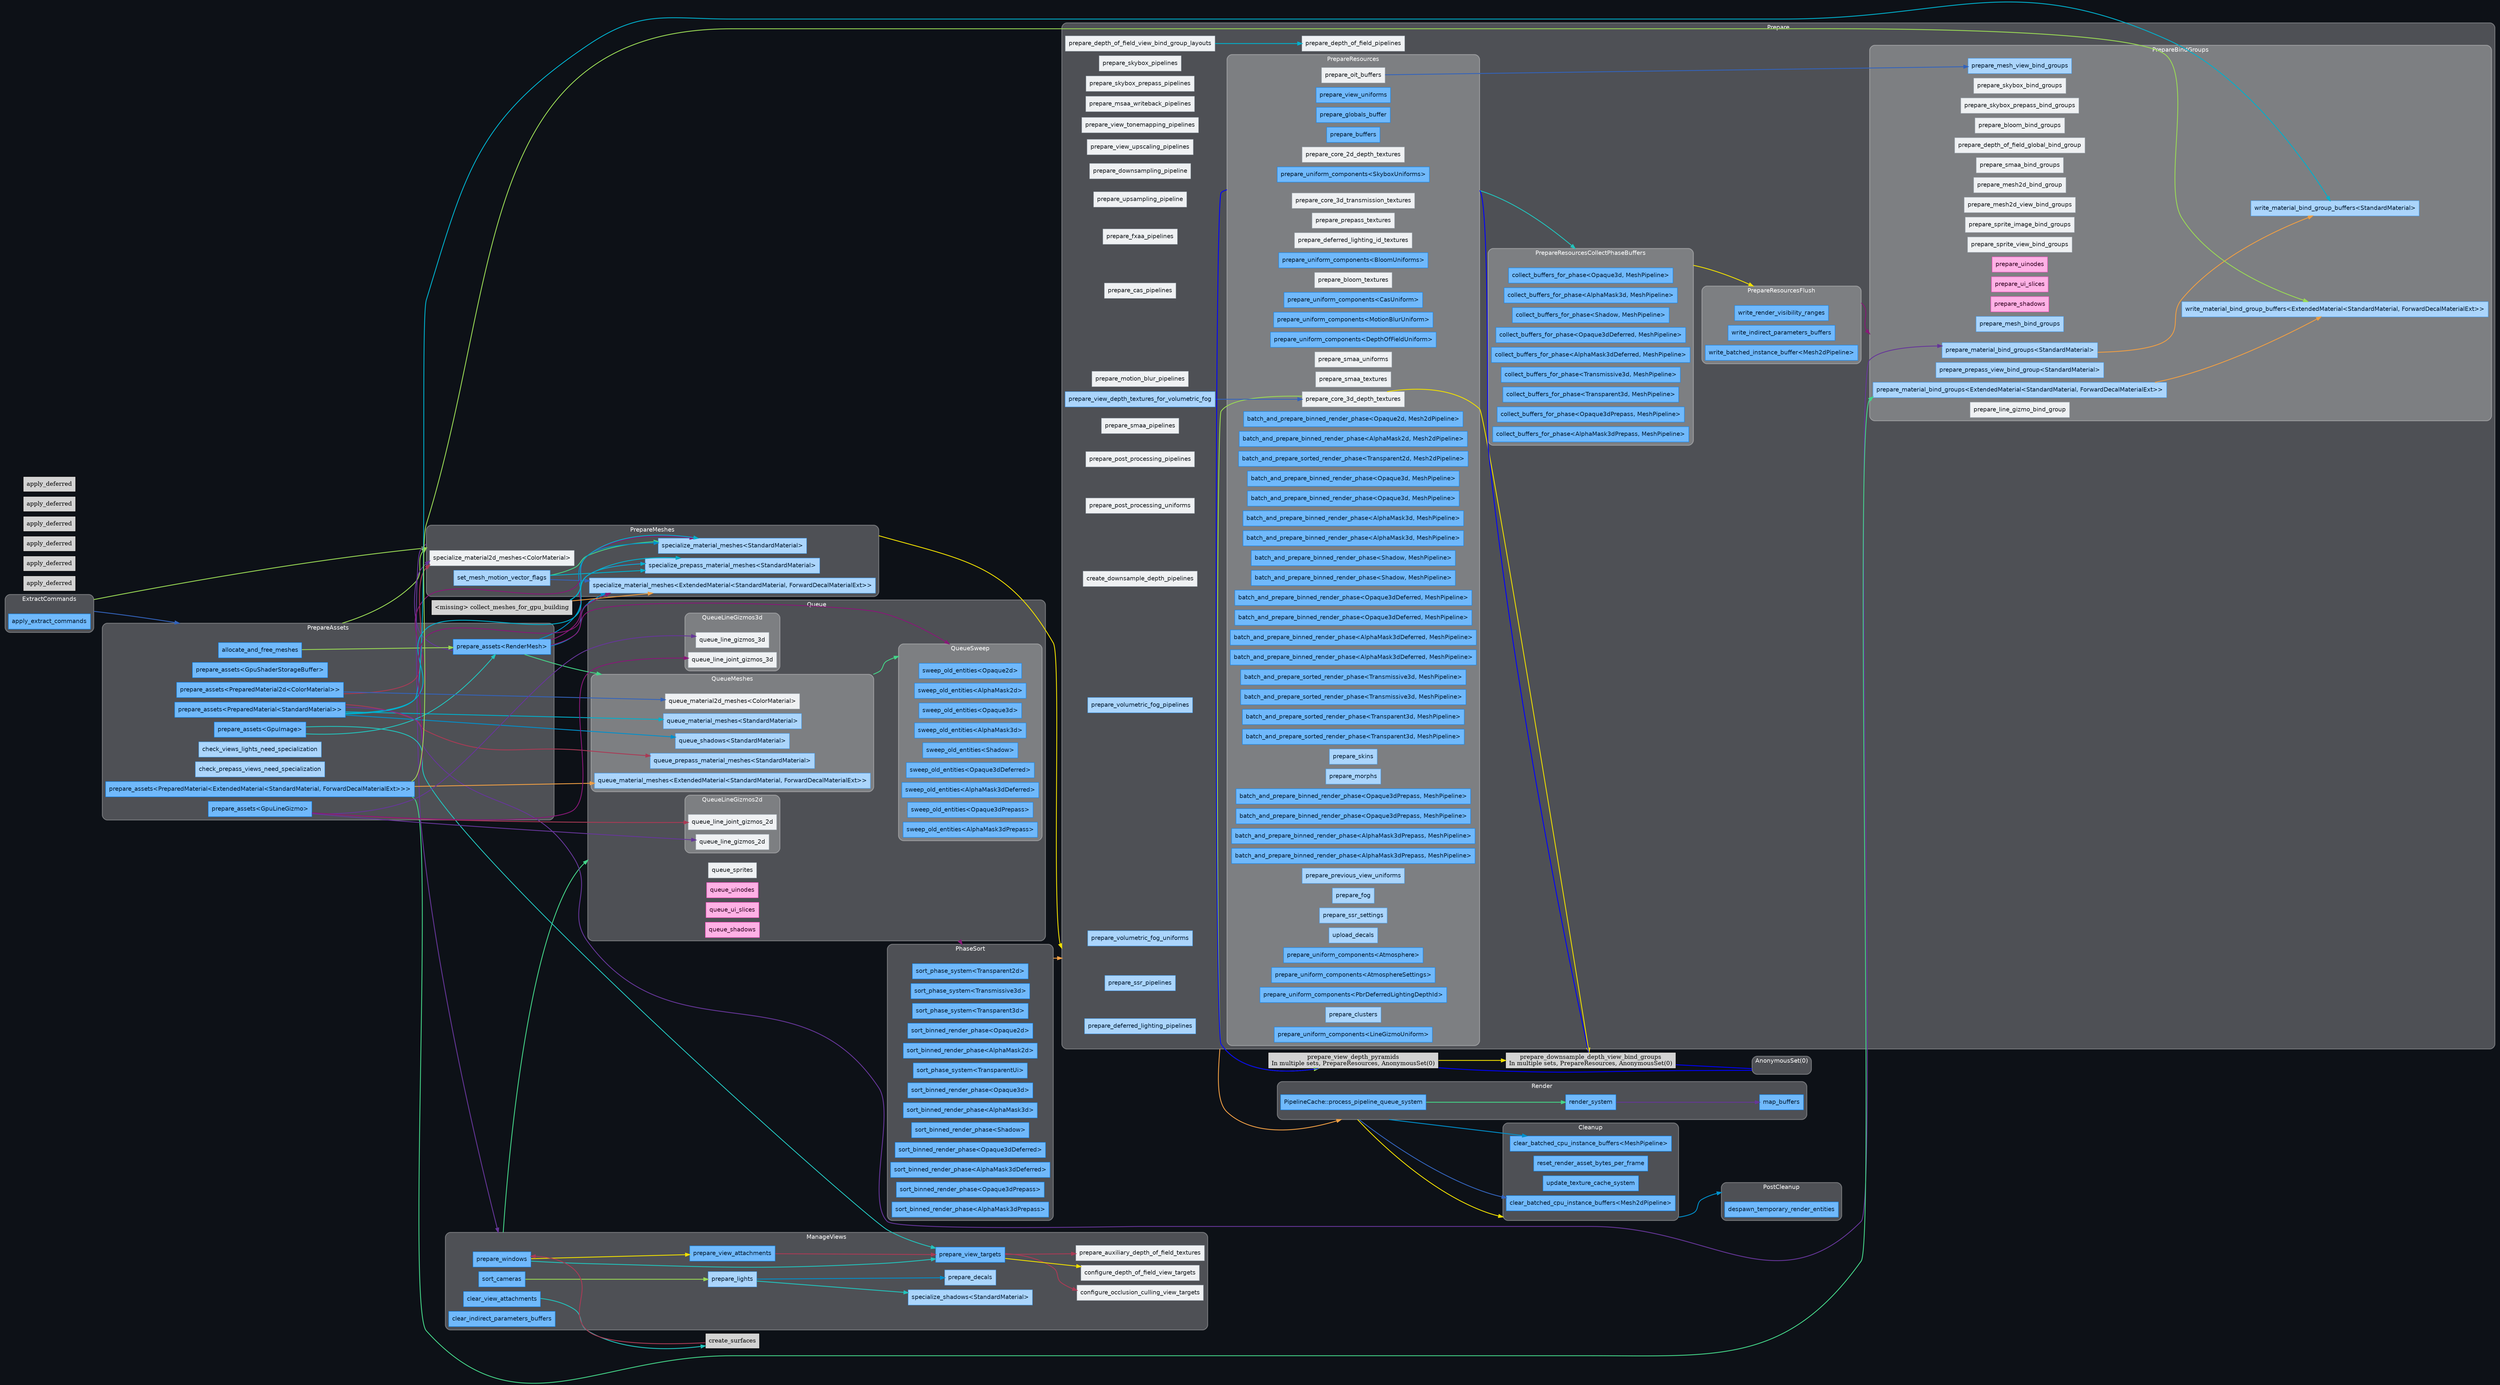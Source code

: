 digraph "" {
	"compound"="true";
	"splines"="spline";
	"rankdir"="LR";
	"bgcolor"="#0d1117";
	"fontname"="Helvetica";
	"nodesep"="0.15";
	edge ["penwidth"="2"];
	node ["shape"="box", "style"="filled"];
	subgraph "clusternode_Set(0)" {
		"style"="rounded,filled";
		"label"="ExtractCommands";
		"tooltip"="ExtractCommands";
		"fillcolor"="#ffffff44";
		"fontcolor"="#ffffff";
		"color"="#ffffff50";
		"penwidth"="2";
		"set_marker_node_Set(0)" ["style"="invis", "label"="", "shape"="point"]
		"node_System(0)" ["label"="apply_extract_commands", "tooltip"="bevy_render::apply_extract_commands", "fillcolor"="#70b9fc", "fontname"="Helvetica", "fontcolor"="#011a31", "color"="#0c88f9", "penwidth"="1"]
	}
	
	subgraph "clusternode_Set(1)" {
		"style"="rounded,filled";
		"label"="PrepareMeshes";
		"tooltip"="PrepareMeshes";
		"fillcolor"="#ffffff44";
		"fontcolor"="#ffffff";
		"color"="#ffffff50";
		"penwidth"="2";
		"set_marker_node_Set(1)" ["style"="invis", "label"="", "shape"="point"]
		"node_System(76)" ["label"="specialize_material2d_meshes<ColorMaterial>", "tooltip"="bevy_sprite::mesh2d::material::specialize_material2d_meshes<bevy_sprite::mesh2d::color_material::ColorMaterial>", "fillcolor"="#eff1f3", "fontname"="Helvetica", "fontcolor"="#15191d", "color"="#b4bec7", "penwidth"="1"]
		"node_System(121)" ["label"="set_mesh_motion_vector_flags", "tooltip"="bevy_pbr::render::mesh::set_mesh_motion_vector_flags", "fillcolor"="#abd5fc", "fontname"="Helvetica", "fontcolor"="#011a31", "color"="#48a3f8", "penwidth"="1"]
		"node_System(128)" ["label"="specialize_material_meshes<StandardMaterial>", "tooltip"="bevy_pbr::material::specialize_material_meshes<bevy_pbr::pbr_material::StandardMaterial>", "fillcolor"="#abd5fc", "fontname"="Helvetica", "fontcolor"="#011a31", "color"="#48a3f8", "penwidth"="1"]
		"node_System(148)" ["label"="specialize_prepass_material_meshes<StandardMaterial>", "tooltip"="bevy_pbr::prepass::specialize_prepass_material_meshes<bevy_pbr::pbr_material::StandardMaterial>", "fillcolor"="#abd5fc", "fontname"="Helvetica", "fontcolor"="#011a31", "color"="#48a3f8", "penwidth"="1"]
		"node_System(159)" ["label"="specialize_material_meshes<ExtendedMaterial<StandardMaterial, ForwardDecalMaterialExt>>", "tooltip"="bevy_pbr::material::specialize_material_meshes<bevy_pbr::extended_material::ExtendedMaterial<bevy_pbr::pbr_material::StandardMaterial, bevy_pbr::decal::forward::ForwardDecalMaterialExt>>", "fillcolor"="#abd5fc", "fontname"="Helvetica", "fontcolor"="#011a31", "color"="#48a3f8", "penwidth"="1"]
	}
	
	subgraph "clusternode_Set(2)" {
		"style"="rounded,filled";
		"label"="ManageViews";
		"tooltip"="ManageViews";
		"fillcolor"="#ffffff44";
		"fontcolor"="#ffffff";
		"color"="#ffffff50";
		"penwidth"="2";
		"set_marker_node_Set(2)" ["style"="invis", "label"="", "shape"="point"]
		"node_System(5)" ["label"="prepare_windows", "tooltip"="bevy_render::view::window::prepare_windows", "fillcolor"="#70b9fc", "fontname"="Helvetica", "fontcolor"="#011a31", "color"="#0c88f9", "penwidth"="1"]
		"node_System(6)" ["label"="sort_cameras", "tooltip"="bevy_render::camera::camera::sort_cameras", "fillcolor"="#70b9fc", "fontname"="Helvetica", "fontcolor"="#011a31", "color"="#0c88f9", "penwidth"="1"]
		"node_System(8)" ["label"="clear_view_attachments", "tooltip"="bevy_render::view::clear_view_attachments", "fillcolor"="#70b9fc", "fontname"="Helvetica", "fontcolor"="#011a31", "color"="#0c88f9", "penwidth"="1"]
		"node_System(9)" ["label"="prepare_view_attachments", "tooltip"="bevy_render::view::prepare_view_attachments", "fillcolor"="#70b9fc", "fontname"="Helvetica", "fontcolor"="#011a31", "color"="#0c88f9", "penwidth"="1"]
		"node_System(10)" ["label"="prepare_view_targets", "tooltip"="bevy_render::view::prepare_view_targets", "fillcolor"="#70b9fc", "fontname"="Helvetica", "fontcolor"="#011a31", "color"="#0c88f9", "penwidth"="1"]
		"node_System(16)" ["label"="clear_indirect_parameters_buffers", "tooltip"="bevy_render::batching::gpu_preprocessing::clear_indirect_parameters_buffers", "fillcolor"="#70b9fc", "fontname"="Helvetica", "fontcolor"="#011a31", "color"="#0c88f9", "penwidth"="1"]
		"node_System(32)" ["label"="configure_occlusion_culling_view_targets", "tooltip"="bevy_core_pipeline::core_3d::configure_occlusion_culling_view_targets", "fillcolor"="#eff1f3", "fontname"="Helvetica", "fontcolor"="#15191d", "color"="#b4bec7", "penwidth"="1"]
		"node_System(51)" ["label"="configure_depth_of_field_view_targets", "tooltip"="bevy_core_pipeline::dof::configure_depth_of_field_view_targets", "fillcolor"="#eff1f3", "fontname"="Helvetica", "fontcolor"="#15191d", "color"="#b4bec7", "penwidth"="1"]
		"node_System(52)" ["label"="prepare_auxiliary_depth_of_field_textures", "tooltip"="bevy_core_pipeline::dof::prepare_auxiliary_depth_of_field_textures", "fillcolor"="#eff1f3", "fontname"="Helvetica", "fontcolor"="#15191d", "color"="#b4bec7", "penwidth"="1"]
		"node_System(133)" ["label"="specialize_shadows<StandardMaterial>", "tooltip"="bevy_pbr::render::light::specialize_shadows<bevy_pbr::pbr_material::StandardMaterial>", "fillcolor"="#abd5fc", "fontname"="Helvetica", "fontcolor"="#011a31", "color"="#48a3f8", "penwidth"="1"]
		"node_System(156)" ["label"="prepare_decals", "tooltip"="bevy_pbr::decal::clustered::prepare_decals", "fillcolor"="#abd5fc", "fontname"="Helvetica", "fontcolor"="#011a31", "color"="#48a3f8", "penwidth"="1"]
		"node_System(167)" ["label"="prepare_lights", "tooltip"="bevy_pbr::render::light::prepare_lights", "fillcolor"="#abd5fc", "fontname"="Helvetica", "fontcolor"="#011a31", "color"="#48a3f8", "penwidth"="1"]
	}
	
	subgraph "clusternode_Set(3)" {
		"style"="rounded,filled";
		"label"="Queue";
		"tooltip"="Queue";
		"fillcolor"="#ffffff44";
		"fontcolor"="#ffffff";
		"color"="#ffffff50";
		"penwidth"="2";
		"set_marker_node_Set(3)" ["style"="invis", "label"="", "shape"="point"]
		subgraph "clusternode_Set(10)" {
			"style"="rounded,filled";
			"label"="QueueMeshes";
			"tooltip"="QueueMeshes";
			"fillcolor"="#ffffff44";
			"fontcolor"="#ffffff";
			"color"="#ffffff50";
			"penwidth"="2";
			"set_marker_node_Set(10)" ["style"="invis", "label"="", "shape"="point"]
			"node_System(77)" ["label"="queue_material2d_meshes<ColorMaterial>", "tooltip"="bevy_sprite::mesh2d::material::queue_material2d_meshes<bevy_sprite::mesh2d::color_material::ColorMaterial>", "fillcolor"="#eff1f3", "fontname"="Helvetica", "fontcolor"="#15191d", "color"="#b4bec7", "penwidth"="1"]
			"node_System(129)" ["label"="queue_material_meshes<StandardMaterial>", "tooltip"="bevy_pbr::material::queue_material_meshes<bevy_pbr::pbr_material::StandardMaterial>", "fillcolor"="#abd5fc", "fontname"="Helvetica", "fontcolor"="#011a31", "color"="#48a3f8", "penwidth"="1"]
			"node_System(134)" ["label"="queue_shadows<StandardMaterial>", "tooltip"="bevy_pbr::render::light::queue_shadows<bevy_pbr::pbr_material::StandardMaterial>", "fillcolor"="#abd5fc", "fontname"="Helvetica", "fontcolor"="#011a31", "color"="#48a3f8", "penwidth"="1"]
			"node_System(149)" ["label"="queue_prepass_material_meshes<StandardMaterial>", "tooltip"="bevy_pbr::prepass::queue_prepass_material_meshes<bevy_pbr::pbr_material::StandardMaterial>", "fillcolor"="#abd5fc", "fontname"="Helvetica", "fontcolor"="#011a31", "color"="#48a3f8", "penwidth"="1"]
			"node_System(160)" ["label"="queue_material_meshes<ExtendedMaterial<StandardMaterial, ForwardDecalMaterialExt>>", "tooltip"="bevy_pbr::material::queue_material_meshes<bevy_pbr::extended_material::ExtendedMaterial<bevy_pbr::pbr_material::StandardMaterial, bevy_pbr::decal::forward::ForwardDecalMaterialExt>>", "fillcolor"="#abd5fc", "fontname"="Helvetica", "fontcolor"="#011a31", "color"="#48a3f8", "penwidth"="1"]
		}
		
		subgraph "clusternode_Set(12)" {
			"style"="rounded,filled";
			"label"="QueueSweep";
			"tooltip"="QueueSweep";
			"fillcolor"="#ffffff44";
			"fontcolor"="#ffffff";
			"color"="#ffffff50";
			"penwidth"="2";
			"set_marker_node_Set(12)" ["style"="invis", "label"="", "shape"="point"]
			"node_System(66)" ["label"="sweep_old_entities<Opaque2d>", "tooltip"="bevy_render::render_phase::sweep_old_entities<bevy_core_pipeline::core_2d::Opaque2d>", "fillcolor"="#70b9fc", "fontname"="Helvetica", "fontcolor"="#011a31", "color"="#0c88f9", "penwidth"="1"]
			"node_System(67)" ["label"="sweep_old_entities<AlphaMask2d>", "tooltip"="bevy_render::render_phase::sweep_old_entities<bevy_core_pipeline::core_2d::AlphaMask2d>", "fillcolor"="#70b9fc", "fontname"="Helvetica", "fontcolor"="#011a31", "color"="#0c88f9", "penwidth"="1"]
			"node_System(93)" ["label"="sweep_old_entities<Opaque3d>", "tooltip"="bevy_render::render_phase::sweep_old_entities<bevy_core_pipeline::core_3d::Opaque3d>", "fillcolor"="#70b9fc", "fontname"="Helvetica", "fontcolor"="#011a31", "color"="#0c88f9", "penwidth"="1"]
			"node_System(98)" ["label"="sweep_old_entities<AlphaMask3d>", "tooltip"="bevy_render::render_phase::sweep_old_entities<bevy_core_pipeline::core_3d::AlphaMask3d>", "fillcolor"="#70b9fc", "fontname"="Helvetica", "fontcolor"="#011a31", "color"="#0c88f9", "penwidth"="1"]
			"node_System(103)" ["label"="sweep_old_entities<Shadow>", "tooltip"="bevy_render::render_phase::sweep_old_entities<bevy_pbr::render::light::Shadow>", "fillcolor"="#70b9fc", "fontname"="Helvetica", "fontcolor"="#011a31", "color"="#0c88f9", "penwidth"="1"]
			"node_System(108)" ["label"="sweep_old_entities<Opaque3dDeferred>", "tooltip"="bevy_render::render_phase::sweep_old_entities<bevy_core_pipeline::deferred::Opaque3dDeferred>", "fillcolor"="#70b9fc", "fontname"="Helvetica", "fontcolor"="#011a31", "color"="#0c88f9", "penwidth"="1"]
			"node_System(113)" ["label"="sweep_old_entities<AlphaMask3dDeferred>", "tooltip"="bevy_render::render_phase::sweep_old_entities<bevy_core_pipeline::deferred::AlphaMask3dDeferred>", "fillcolor"="#70b9fc", "fontname"="Helvetica", "fontcolor"="#011a31", "color"="#0c88f9", "penwidth"="1"]
			"node_System(139)" ["label"="sweep_old_entities<Opaque3dPrepass>", "tooltip"="bevy_render::render_phase::sweep_old_entities<bevy_core_pipeline::prepass::Opaque3dPrepass>", "fillcolor"="#70b9fc", "fontname"="Helvetica", "fontcolor"="#011a31", "color"="#0c88f9", "penwidth"="1"]
			"node_System(144)" ["label"="sweep_old_entities<AlphaMask3dPrepass>", "tooltip"="bevy_render::render_phase::sweep_old_entities<bevy_core_pipeline::prepass::AlphaMask3dPrepass>", "fillcolor"="#70b9fc", "fontname"="Helvetica", "fontcolor"="#011a31", "color"="#0c88f9", "penwidth"="1"]
		}
		
		subgraph "clusternode_Set(190)" {
			"style"="rounded,filled";
			"label"="QueueLineGizmos2d";
			"tooltip"="QueueLineGizmos2d";
			"fillcolor"="#ffffff44";
			"fontcolor"="#ffffff";
			"color"="#ffffff50";
			"penwidth"="2";
			"set_marker_node_Set(190)" ["style"="invis", "label"="", "shape"="point"]
			"node_System(172)" ["label"="queue_line_gizmos_2d", "tooltip"="bevy_gizmos::pipeline_2d::queue_line_gizmos_2d", "fillcolor"="#eff1f3", "fontname"="Helvetica", "fontcolor"="#15191d", "color"="#b4bec7", "penwidth"="1"]
			"node_System(173)" ["label"="queue_line_joint_gizmos_2d", "tooltip"="bevy_gizmos::pipeline_2d::queue_line_joint_gizmos_2d", "fillcolor"="#eff1f3", "fontname"="Helvetica", "fontcolor"="#15191d", "color"="#b4bec7", "penwidth"="1"]
		}
		
		subgraph "clusternode_Set(193)" {
			"style"="rounded,filled";
			"label"="QueueLineGizmos3d";
			"tooltip"="QueueLineGizmos3d";
			"fillcolor"="#ffffff44";
			"fontcolor"="#ffffff";
			"color"="#ffffff50";
			"penwidth"="2";
			"set_marker_node_Set(193)" ["style"="invis", "label"="", "shape"="point"]
			"node_System(174)" ["label"="queue_line_gizmos_3d", "tooltip"="bevy_gizmos::pipeline_3d::queue_line_gizmos_3d", "fillcolor"="#eff1f3", "fontname"="Helvetica", "fontcolor"="#15191d", "color"="#b4bec7", "penwidth"="1"]
			"node_System(175)" ["label"="queue_line_joint_gizmos_3d", "tooltip"="bevy_gizmos::pipeline_3d::queue_line_joint_gizmos_3d", "fillcolor"="#eff1f3", "fontname"="Helvetica", "fontcolor"="#15191d", "color"="#b4bec7", "penwidth"="1"]
		}
		
		"node_System(78)" ["label"="queue_sprites", "tooltip"="bevy_sprite::render::queue_sprites", "fillcolor"="#eff1f3", "fontname"="Helvetica", "fontcolor"="#15191d", "color"="#b4bec7", "penwidth"="1"]
		"node_System(83)" ["label"="queue_uinodes", "tooltip"="bevy_ui::render::queue_uinodes", "fillcolor"="#ffb1e5", "fontname"="Helvetica", "fontcolor"="#320021", "color"="#ff4bc2", "penwidth"="1"]
		"node_System(86)" ["label"="queue_ui_slices", "tooltip"="bevy_ui::render::ui_texture_slice_pipeline::queue_ui_slices", "fillcolor"="#ffb1e5", "fontname"="Helvetica", "fontcolor"="#320021", "color"="#ff4bc2", "penwidth"="1"]
		"node_System(88)" ["label"="queue_shadows", "tooltip"="bevy_ui::render::box_shadow::queue_shadows", "fillcolor"="#ffb1e5", "fontname"="Helvetica", "fontcolor"="#320021", "color"="#ff4bc2", "penwidth"="1"]
	}
	
	subgraph "clusternode_Set(4)" {
		"style"="rounded,filled";
		"label"="PhaseSort";
		"tooltip"="PhaseSort";
		"fillcolor"="#ffffff44";
		"fontcolor"="#ffffff";
		"color"="#ffffff50";
		"penwidth"="2";
		"set_marker_node_Set(4)" ["style"="invis", "label"="", "shape"="point"]
		"node_System(23)" ["label"="sort_phase_system<Transparent2d>", "tooltip"="bevy_render::render_phase::sort_phase_system<bevy_core_pipeline::core_2d::Transparent2d>", "fillcolor"="#70b9fc", "fontname"="Helvetica", "fontcolor"="#011a31", "color"="#0c88f9", "penwidth"="1"]
		"node_System(30)" ["label"="sort_phase_system<Transmissive3d>", "tooltip"="bevy_render::render_phase::sort_phase_system<bevy_core_pipeline::core_3d::Transmissive3d>", "fillcolor"="#70b9fc", "fontname"="Helvetica", "fontcolor"="#011a31", "color"="#0c88f9", "penwidth"="1"]
		"node_System(31)" ["label"="sort_phase_system<Transparent3d>", "tooltip"="bevy_render::render_phase::sort_phase_system<bevy_core_pipeline::core_3d::Transparent3d>", "fillcolor"="#70b9fc", "fontname"="Helvetica", "fontcolor"="#011a31", "color"="#0c88f9", "penwidth"="1"]
		"node_System(81)" ["label"="sort_binned_render_phase<Opaque2d>", "tooltip"="bevy_render::batching::sort_binned_render_phase<bevy_core_pipeline::core_2d::Opaque2d>", "fillcolor"="#70b9fc", "fontname"="Helvetica", "fontcolor"="#011a31", "color"="#0c88f9", "penwidth"="1"]
		"node_System(82)" ["label"="sort_binned_render_phase<AlphaMask2d>", "tooltip"="bevy_render::batching::sort_binned_render_phase<bevy_core_pipeline::core_2d::AlphaMask2d>", "fillcolor"="#70b9fc", "fontname"="Helvetica", "fontcolor"="#011a31", "color"="#0c88f9", "penwidth"="1"]
		"node_System(84)" ["label"="sort_phase_system<TransparentUi>", "tooltip"="bevy_render::render_phase::sort_phase_system<bevy_ui::render::render_pass::TransparentUi>", "fillcolor"="#70b9fc", "fontname"="Helvetica", "fontcolor"="#011a31", "color"="#0c88f9", "penwidth"="1"]
		"node_System(90)" ["label"="sort_binned_render_phase<Opaque3d>", "tooltip"="bevy_render::batching::sort_binned_render_phase<bevy_core_pipeline::core_3d::Opaque3d>", "fillcolor"="#70b9fc", "fontname"="Helvetica", "fontcolor"="#011a31", "color"="#0c88f9", "penwidth"="1"]
		"node_System(95)" ["label"="sort_binned_render_phase<AlphaMask3d>", "tooltip"="bevy_render::batching::sort_binned_render_phase<bevy_core_pipeline::core_3d::AlphaMask3d>", "fillcolor"="#70b9fc", "fontname"="Helvetica", "fontcolor"="#011a31", "color"="#0c88f9", "penwidth"="1"]
		"node_System(100)" ["label"="sort_binned_render_phase<Shadow>", "tooltip"="bevy_render::batching::sort_binned_render_phase<bevy_pbr::render::light::Shadow>", "fillcolor"="#70b9fc", "fontname"="Helvetica", "fontcolor"="#011a31", "color"="#0c88f9", "penwidth"="1"]
		"node_System(105)" ["label"="sort_binned_render_phase<Opaque3dDeferred>", "tooltip"="bevy_render::batching::sort_binned_render_phase<bevy_core_pipeline::deferred::Opaque3dDeferred>", "fillcolor"="#70b9fc", "fontname"="Helvetica", "fontcolor"="#011a31", "color"="#0c88f9", "penwidth"="1"]
		"node_System(110)" ["label"="sort_binned_render_phase<AlphaMask3dDeferred>", "tooltip"="bevy_render::batching::sort_binned_render_phase<bevy_core_pipeline::deferred::AlphaMask3dDeferred>", "fillcolor"="#70b9fc", "fontname"="Helvetica", "fontcolor"="#011a31", "color"="#0c88f9", "penwidth"="1"]
		"node_System(136)" ["label"="sort_binned_render_phase<Opaque3dPrepass>", "tooltip"="bevy_render::batching::sort_binned_render_phase<bevy_core_pipeline::prepass::Opaque3dPrepass>", "fillcolor"="#70b9fc", "fontname"="Helvetica", "fontcolor"="#011a31", "color"="#0c88f9", "penwidth"="1"]
		"node_System(141)" ["label"="sort_binned_render_phase<AlphaMask3dPrepass>", "tooltip"="bevy_render::batching::sort_binned_render_phase<bevy_core_pipeline::prepass::AlphaMask3dPrepass>", "fillcolor"="#70b9fc", "fontname"="Helvetica", "fontcolor"="#011a31", "color"="#0c88f9", "penwidth"="1"]
	}
	
	subgraph "clusternode_Set(5)" {
		"style"="rounded,filled";
		"label"="Prepare";
		"tooltip"="Prepare";
		"fillcolor"="#ffffff44";
		"fontcolor"="#ffffff";
		"color"="#ffffff50";
		"penwidth"="2";
		"set_marker_node_Set(5)" ["style"="invis", "label"="", "shape"="point"]
		subgraph "clusternode_Set(13)" {
			"style"="rounded,filled";
			"label"="PrepareResources";
			"tooltip"="PrepareResources";
			"fillcolor"="#ffffff44";
			"fontcolor"="#ffffff";
			"color"="#ffffff50";
			"penwidth"="2";
			"set_marker_node_Set(13)" ["style"="invis", "label"="", "shape"="point"]
			"node_System(11)" ["label"="prepare_view_uniforms", "tooltip"="bevy_render::view::prepare_view_uniforms", "fillcolor"="#70b9fc", "fontname"="Helvetica", "fontcolor"="#011a31", "color"="#0c88f9", "penwidth"="1"]
			"node_System(14)" ["label"="prepare_globals_buffer", "tooltip"="bevy_render::globals::prepare_globals_buffer", "fillcolor"="#70b9fc", "fontname"="Helvetica", "fontcolor"="#011a31", "color"="#0c88f9", "penwidth"="1"]
			"node_System(18)" ["label"="prepare_buffers", "tooltip"="bevy_render::gpu_readback::prepare_buffers", "fillcolor"="#70b9fc", "fontname"="Helvetica", "fontcolor"="#011a31", "color"="#0c88f9", "penwidth"="1"]
			"node_System(24)" ["label"="prepare_core_2d_depth_textures", "tooltip"="bevy_core_pipeline::core_2d::prepare_core_2d_depth_textures", "fillcolor"="#eff1f3", "fontname"="Helvetica", "fontcolor"="#15191d", "color"="#b4bec7", "penwidth"="1"]
			"node_System(25)" ["label"="prepare_uniform_components<SkyboxUniforms>", "tooltip"="bevy_render::extract_component::prepare_uniform_components<bevy_core_pipeline::skybox::SkyboxUniforms>", "fillcolor"="#70b9fc", "fontname"="Helvetica", "fontcolor"="#011a31", "color"="#0c88f9", "penwidth"="1"]
			"node_System(33)" ["label"="prepare_core_3d_depth_textures", "tooltip"="bevy_core_pipeline::core_3d::prepare_core_3d_depth_textures", "fillcolor"="#eff1f3", "fontname"="Helvetica", "fontcolor"="#15191d", "color"="#b4bec7", "penwidth"="1"]
			"node_System(34)" ["label"="prepare_core_3d_transmission_textures", "tooltip"="bevy_core_pipeline::core_3d::prepare_core_3d_transmission_textures", "fillcolor"="#eff1f3", "fontname"="Helvetica", "fontcolor"="#15191d", "color"="#b4bec7", "penwidth"="1"]
			"node_System(35)" ["label"="prepare_prepass_textures", "tooltip"="bevy_core_pipeline::core_3d::prepare_prepass_textures", "fillcolor"="#eff1f3", "fontname"="Helvetica", "fontcolor"="#15191d", "color"="#b4bec7", "penwidth"="1"]
			"node_System(36)" ["label"="prepare_deferred_lighting_id_textures", "tooltip"="bevy_core_pipeline::deferred::copy_lighting_id::prepare_deferred_lighting_id_textures", "fillcolor"="#eff1f3", "fontname"="Helvetica", "fontcolor"="#15191d", "color"="#b4bec7", "penwidth"="1"]
			"node_System(40)" ["label"="prepare_uniform_components<BloomUniforms>", "tooltip"="bevy_render::extract_component::prepare_uniform_components<bevy_core_pipeline::bloom::downsampling_pipeline::BloomUniforms>", "fillcolor"="#70b9fc", "fontname"="Helvetica", "fontcolor"="#011a31", "color"="#0c88f9", "penwidth"="1"]
			"node_System(43)" ["label"="prepare_bloom_textures", "tooltip"="bevy_core_pipeline::bloom::prepare_bloom_textures", "fillcolor"="#eff1f3", "fontname"="Helvetica", "fontcolor"="#15191d", "color"="#b4bec7", "penwidth"="1"]
			"node_System(46)" ["label"="prepare_uniform_components<CasUniform>", "tooltip"="bevy_render::extract_component::prepare_uniform_components<bevy_core_pipeline::contrast_adaptive_sharpening::CasUniform>", "fillcolor"="#70b9fc", "fontname"="Helvetica", "fontcolor"="#011a31", "color"="#0c88f9", "penwidth"="1"]
			"node_System(48)" ["label"="prepare_uniform_components<MotionBlurUniform>", "tooltip"="bevy_render::extract_component::prepare_uniform_components<bevy_core_pipeline::motion_blur::MotionBlurUniform>", "fillcolor"="#70b9fc", "fontname"="Helvetica", "fontcolor"="#011a31", "color"="#0c88f9", "penwidth"="1"]
			"node_System(50)" ["label"="prepare_uniform_components<DepthOfFieldUniform>", "tooltip"="bevy_render::extract_component::prepare_uniform_components<bevy_core_pipeline::dof::DepthOfFieldUniform>", "fillcolor"="#70b9fc", "fontname"="Helvetica", "fontcolor"="#011a31", "color"="#0c88f9", "penwidth"="1"]
			"node_System(57)" ["label"="prepare_smaa_uniforms", "tooltip"="bevy_core_pipeline::smaa::prepare_smaa_uniforms", "fillcolor"="#eff1f3", "fontname"="Helvetica", "fontcolor"="#15191d", "color"="#b4bec7", "penwidth"="1"]
			"node_System(58)" ["label"="prepare_smaa_textures", "tooltip"="bevy_core_pipeline::smaa::prepare_smaa_textures", "fillcolor"="#eff1f3", "fontname"="Helvetica", "fontcolor"="#15191d", "color"="#b4bec7", "penwidth"="1"]
			"node_System(62)" ["label"="prepare_oit_buffers", "tooltip"="bevy_core_pipeline::oit::prepare_oit_buffers", "fillcolor"="#eff1f3", "fontname"="Helvetica", "fontcolor"="#15191d", "color"="#b4bec7", "penwidth"="1"]
			"node_System(68)" ["label"="batch_and_prepare_binned_render_phase<Opaque2d, Mesh2dPipeline>", "tooltip"="bevy_render::batching::no_gpu_preprocessing::batch_and_prepare_binned_render_phase<bevy_core_pipeline::core_2d::Opaque2d, bevy_sprite::mesh2d::mesh::Mesh2dPipeline>", "fillcolor"="#70b9fc", "fontname"="Helvetica", "fontcolor"="#011a31", "color"="#0c88f9", "penwidth"="1"]
			"node_System(69)" ["label"="batch_and_prepare_binned_render_phase<AlphaMask2d, Mesh2dPipeline>", "tooltip"="bevy_render::batching::no_gpu_preprocessing::batch_and_prepare_binned_render_phase<bevy_core_pipeline::core_2d::AlphaMask2d, bevy_sprite::mesh2d::mesh::Mesh2dPipeline>", "fillcolor"="#70b9fc", "fontname"="Helvetica", "fontcolor"="#011a31", "color"="#0c88f9", "penwidth"="1"]
			"node_System(70)" ["label"="batch_and_prepare_sorted_render_phase<Transparent2d, Mesh2dPipeline>", "tooltip"="bevy_render::batching::no_gpu_preprocessing::batch_and_prepare_sorted_render_phase<bevy_core_pipeline::core_2d::Transparent2d, bevy_sprite::mesh2d::mesh::Mesh2dPipeline>", "fillcolor"="#70b9fc", "fontname"="Helvetica", "fontcolor"="#011a31", "color"="#0c88f9", "penwidth"="1"]
			"node_System(91)" ["label"="batch_and_prepare_binned_render_phase<Opaque3d, MeshPipeline>", "tooltip"="bevy_render::batching::no_gpu_preprocessing::batch_and_prepare_binned_render_phase<bevy_core_pipeline::core_3d::Opaque3d, bevy_pbr::render::mesh::MeshPipeline>", "fillcolor"="#70b9fc", "fontname"="Helvetica", "fontcolor"="#011a31", "color"="#0c88f9", "penwidth"="1"]
			"node_System(92)" ["label"="batch_and_prepare_binned_render_phase<Opaque3d, MeshPipeline>", "tooltip"="bevy_render::batching::gpu_preprocessing::batch_and_prepare_binned_render_phase<bevy_core_pipeline::core_3d::Opaque3d, bevy_pbr::render::mesh::MeshPipeline>", "fillcolor"="#70b9fc", "fontname"="Helvetica", "fontcolor"="#011a31", "color"="#0c88f9", "penwidth"="1"]
			"node_System(96)" ["label"="batch_and_prepare_binned_render_phase<AlphaMask3d, MeshPipeline>", "tooltip"="bevy_render::batching::no_gpu_preprocessing::batch_and_prepare_binned_render_phase<bevy_core_pipeline::core_3d::AlphaMask3d, bevy_pbr::render::mesh::MeshPipeline>", "fillcolor"="#70b9fc", "fontname"="Helvetica", "fontcolor"="#011a31", "color"="#0c88f9", "penwidth"="1"]
			"node_System(97)" ["label"="batch_and_prepare_binned_render_phase<AlphaMask3d, MeshPipeline>", "tooltip"="bevy_render::batching::gpu_preprocessing::batch_and_prepare_binned_render_phase<bevy_core_pipeline::core_3d::AlphaMask3d, bevy_pbr::render::mesh::MeshPipeline>", "fillcolor"="#70b9fc", "fontname"="Helvetica", "fontcolor"="#011a31", "color"="#0c88f9", "penwidth"="1"]
			"node_System(101)" ["label"="batch_and_prepare_binned_render_phase<Shadow, MeshPipeline>", "tooltip"="bevy_render::batching::no_gpu_preprocessing::batch_and_prepare_binned_render_phase<bevy_pbr::render::light::Shadow, bevy_pbr::render::mesh::MeshPipeline>", "fillcolor"="#70b9fc", "fontname"="Helvetica", "fontcolor"="#011a31", "color"="#0c88f9", "penwidth"="1"]
			"node_System(102)" ["label"="batch_and_prepare_binned_render_phase<Shadow, MeshPipeline>", "tooltip"="bevy_render::batching::gpu_preprocessing::batch_and_prepare_binned_render_phase<bevy_pbr::render::light::Shadow, bevy_pbr::render::mesh::MeshPipeline>", "fillcolor"="#70b9fc", "fontname"="Helvetica", "fontcolor"="#011a31", "color"="#0c88f9", "penwidth"="1"]
			"node_System(106)" ["label"="batch_and_prepare_binned_render_phase<Opaque3dDeferred, MeshPipeline>", "tooltip"="bevy_render::batching::no_gpu_preprocessing::batch_and_prepare_binned_render_phase<bevy_core_pipeline::deferred::Opaque3dDeferred, bevy_pbr::render::mesh::MeshPipeline>", "fillcolor"="#70b9fc", "fontname"="Helvetica", "fontcolor"="#011a31", "color"="#0c88f9", "penwidth"="1"]
			"node_System(107)" ["label"="batch_and_prepare_binned_render_phase<Opaque3dDeferred, MeshPipeline>", "tooltip"="bevy_render::batching::gpu_preprocessing::batch_and_prepare_binned_render_phase<bevy_core_pipeline::deferred::Opaque3dDeferred, bevy_pbr::render::mesh::MeshPipeline>", "fillcolor"="#70b9fc", "fontname"="Helvetica", "fontcolor"="#011a31", "color"="#0c88f9", "penwidth"="1"]
			"node_System(111)" ["label"="batch_and_prepare_binned_render_phase<AlphaMask3dDeferred, MeshPipeline>", "tooltip"="bevy_render::batching::no_gpu_preprocessing::batch_and_prepare_binned_render_phase<bevy_core_pipeline::deferred::AlphaMask3dDeferred, bevy_pbr::render::mesh::MeshPipeline>", "fillcolor"="#70b9fc", "fontname"="Helvetica", "fontcolor"="#011a31", "color"="#0c88f9", "penwidth"="1"]
			"node_System(112)" ["label"="batch_and_prepare_binned_render_phase<AlphaMask3dDeferred, MeshPipeline>", "tooltip"="bevy_render::batching::gpu_preprocessing::batch_and_prepare_binned_render_phase<bevy_core_pipeline::deferred::AlphaMask3dDeferred, bevy_pbr::render::mesh::MeshPipeline>", "fillcolor"="#70b9fc", "fontname"="Helvetica", "fontcolor"="#011a31", "color"="#0c88f9", "penwidth"="1"]
			"node_System(115)" ["label"="batch_and_prepare_sorted_render_phase<Transmissive3d, MeshPipeline>", "tooltip"="bevy_render::batching::no_gpu_preprocessing::batch_and_prepare_sorted_render_phase<bevy_core_pipeline::core_3d::Transmissive3d, bevy_pbr::render::mesh::MeshPipeline>", "fillcolor"="#70b9fc", "fontname"="Helvetica", "fontcolor"="#011a31", "color"="#0c88f9", "penwidth"="1"]
			"node_System(116)" ["label"="batch_and_prepare_sorted_render_phase<Transmissive3d, MeshPipeline>", "tooltip"="bevy_render::batching::gpu_preprocessing::batch_and_prepare_sorted_render_phase<bevy_core_pipeline::core_3d::Transmissive3d, bevy_pbr::render::mesh::MeshPipeline>", "fillcolor"="#70b9fc", "fontname"="Helvetica", "fontcolor"="#011a31", "color"="#0c88f9", "penwidth"="1"]
			"node_System(118)" ["label"="batch_and_prepare_sorted_render_phase<Transparent3d, MeshPipeline>", "tooltip"="bevy_render::batching::no_gpu_preprocessing::batch_and_prepare_sorted_render_phase<bevy_core_pipeline::core_3d::Transparent3d, bevy_pbr::render::mesh::MeshPipeline>", "fillcolor"="#70b9fc", "fontname"="Helvetica", "fontcolor"="#011a31", "color"="#0c88f9", "penwidth"="1"]
			"node_System(119)" ["label"="batch_and_prepare_sorted_render_phase<Transparent3d, MeshPipeline>", "tooltip"="bevy_render::batching::gpu_preprocessing::batch_and_prepare_sorted_render_phase<bevy_core_pipeline::core_3d::Transparent3d, bevy_pbr::render::mesh::MeshPipeline>", "fillcolor"="#70b9fc", "fontname"="Helvetica", "fontcolor"="#011a31", "color"="#0c88f9", "penwidth"="1"]
			"node_System(122)" ["label"="prepare_skins", "tooltip"="bevy_pbr::render::skin::prepare_skins", "fillcolor"="#abd5fc", "fontname"="Helvetica", "fontcolor"="#011a31", "color"="#48a3f8", "penwidth"="1"]
			"node_System(123)" ["label"="prepare_morphs", "tooltip"="bevy_pbr::render::morph::prepare_morphs", "fillcolor"="#abd5fc", "fontname"="Helvetica", "fontcolor"="#011a31", "color"="#48a3f8", "penwidth"="1"]
			"node_System(137)" ["label"="batch_and_prepare_binned_render_phase<Opaque3dPrepass, MeshPipeline>", "tooltip"="bevy_render::batching::no_gpu_preprocessing::batch_and_prepare_binned_render_phase<bevy_core_pipeline::prepass::Opaque3dPrepass, bevy_pbr::render::mesh::MeshPipeline>", "fillcolor"="#70b9fc", "fontname"="Helvetica", "fontcolor"="#011a31", "color"="#0c88f9", "penwidth"="1"]
			"node_System(138)" ["label"="batch_and_prepare_binned_render_phase<Opaque3dPrepass, MeshPipeline>", "tooltip"="bevy_render::batching::gpu_preprocessing::batch_and_prepare_binned_render_phase<bevy_core_pipeline::prepass::Opaque3dPrepass, bevy_pbr::render::mesh::MeshPipeline>", "fillcolor"="#70b9fc", "fontname"="Helvetica", "fontcolor"="#011a31", "color"="#0c88f9", "penwidth"="1"]
			"node_System(142)" ["label"="batch_and_prepare_binned_render_phase<AlphaMask3dPrepass, MeshPipeline>", "tooltip"="bevy_render::batching::no_gpu_preprocessing::batch_and_prepare_binned_render_phase<bevy_core_pipeline::prepass::AlphaMask3dPrepass, bevy_pbr::render::mesh::MeshPipeline>", "fillcolor"="#70b9fc", "fontname"="Helvetica", "fontcolor"="#011a31", "color"="#0c88f9", "penwidth"="1"]
			"node_System(143)" ["label"="batch_and_prepare_binned_render_phase<AlphaMask3dPrepass, MeshPipeline>", "tooltip"="bevy_render::batching::gpu_preprocessing::batch_and_prepare_binned_render_phase<bevy_core_pipeline::prepass::AlphaMask3dPrepass, bevy_pbr::render::mesh::MeshPipeline>", "fillcolor"="#70b9fc", "fontname"="Helvetica", "fontcolor"="#011a31", "color"="#0c88f9", "penwidth"="1"]
			"node_System(146)" ["label"="prepare_previous_view_uniforms", "tooltip"="bevy_pbr::prepass::prepare_previous_view_uniforms", "fillcolor"="#abd5fc", "fontname"="Helvetica", "fontcolor"="#011a31", "color"="#48a3f8", "penwidth"="1"]
			"node_System(150)" ["label"="prepare_fog", "tooltip"="bevy_pbr::render::fog::prepare_fog", "fillcolor"="#abd5fc", "fontname"="Helvetica", "fontcolor"="#011a31", "color"="#48a3f8", "penwidth"="1"]
			"node_System(155)" ["label"="prepare_ssr_settings", "tooltip"="bevy_pbr::ssr::prepare_ssr_settings", "fillcolor"="#abd5fc", "fontname"="Helvetica", "fontcolor"="#011a31", "color"="#48a3f8", "penwidth"="1"]
			"node_System(157)" ["label"="upload_decals", "tooltip"="bevy_pbr::decal::clustered::upload_decals", "fillcolor"="#abd5fc", "fontname"="Helvetica", "fontcolor"="#011a31", "color"="#48a3f8", "penwidth"="1"]
			"node_System(163)" ["label"="prepare_uniform_components<Atmosphere>", "tooltip"="bevy_render::extract_component::prepare_uniform_components<bevy_pbr::atmosphere::Atmosphere>", "fillcolor"="#70b9fc", "fontname"="Helvetica", "fontcolor"="#011a31", "color"="#0c88f9", "penwidth"="1"]
			"node_System(164)" ["label"="prepare_uniform_components<AtmosphereSettings>", "tooltip"="bevy_render::extract_component::prepare_uniform_components<bevy_pbr::atmosphere::AtmosphereSettings>", "fillcolor"="#70b9fc", "fontname"="Helvetica", "fontcolor"="#011a31", "color"="#0c88f9", "penwidth"="1"]
			"node_System(165)" ["label"="prepare_uniform_components<PbrDeferredLightingDepthId>", "tooltip"="bevy_render::extract_component::prepare_uniform_components<bevy_pbr::deferred::PbrDeferredLightingDepthId>", "fillcolor"="#70b9fc", "fontname"="Helvetica", "fontcolor"="#011a31", "color"="#0c88f9", "penwidth"="1"]
			"node_System(168)" ["label"="prepare_clusters", "tooltip"="bevy_pbr::cluster::prepare_clusters", "fillcolor"="#abd5fc", "fontname"="Helvetica", "fontcolor"="#011a31", "color"="#48a3f8", "penwidth"="1"]
			"node_System(169)" ["label"="prepare_uniform_components<LineGizmoUniform>", "tooltip"="bevy_render::extract_component::prepare_uniform_components<bevy_gizmos::LineGizmoUniform>", "fillcolor"="#70b9fc", "fontname"="Helvetica", "fontcolor"="#011a31", "color"="#0c88f9", "penwidth"="1"]
		}
		
		subgraph "clusternode_Set(14)" {
			"style"="rounded,filled";
			"label"="PrepareResourcesCollectPhaseBuffers";
			"tooltip"="PrepareResourcesCollectPhaseBuffers";
			"fillcolor"="#ffffff44";
			"fontcolor"="#ffffff";
			"color"="#ffffff50";
			"penwidth"="2";
			"set_marker_node_Set(14)" ["style"="invis", "label"="", "shape"="point"]
			"node_System(94)" ["label"="collect_buffers_for_phase<Opaque3d, MeshPipeline>", "tooltip"="bevy_render::batching::gpu_preprocessing::collect_buffers_for_phase<bevy_core_pipeline::core_3d::Opaque3d, bevy_pbr::render::mesh::MeshPipeline>", "fillcolor"="#70b9fc", "fontname"="Helvetica", "fontcolor"="#011a31", "color"="#0c88f9", "penwidth"="1"]
			"node_System(99)" ["label"="collect_buffers_for_phase<AlphaMask3d, MeshPipeline>", "tooltip"="bevy_render::batching::gpu_preprocessing::collect_buffers_for_phase<bevy_core_pipeline::core_3d::AlphaMask3d, bevy_pbr::render::mesh::MeshPipeline>", "fillcolor"="#70b9fc", "fontname"="Helvetica", "fontcolor"="#011a31", "color"="#0c88f9", "penwidth"="1"]
			"node_System(104)" ["label"="collect_buffers_for_phase<Shadow, MeshPipeline>", "tooltip"="bevy_render::batching::gpu_preprocessing::collect_buffers_for_phase<bevy_pbr::render::light::Shadow, bevy_pbr::render::mesh::MeshPipeline>", "fillcolor"="#70b9fc", "fontname"="Helvetica", "fontcolor"="#011a31", "color"="#0c88f9", "penwidth"="1"]
			"node_System(109)" ["label"="collect_buffers_for_phase<Opaque3dDeferred, MeshPipeline>", "tooltip"="bevy_render::batching::gpu_preprocessing::collect_buffers_for_phase<bevy_core_pipeline::deferred::Opaque3dDeferred, bevy_pbr::render::mesh::MeshPipeline>", "fillcolor"="#70b9fc", "fontname"="Helvetica", "fontcolor"="#011a31", "color"="#0c88f9", "penwidth"="1"]
			"node_System(114)" ["label"="collect_buffers_for_phase<AlphaMask3dDeferred, MeshPipeline>", "tooltip"="bevy_render::batching::gpu_preprocessing::collect_buffers_for_phase<bevy_core_pipeline::deferred::AlphaMask3dDeferred, bevy_pbr::render::mesh::MeshPipeline>", "fillcolor"="#70b9fc", "fontname"="Helvetica", "fontcolor"="#011a31", "color"="#0c88f9", "penwidth"="1"]
			"node_System(117)" ["label"="collect_buffers_for_phase<Transmissive3d, MeshPipeline>", "tooltip"="bevy_render::batching::gpu_preprocessing::collect_buffers_for_phase<bevy_core_pipeline::core_3d::Transmissive3d, bevy_pbr::render::mesh::MeshPipeline>", "fillcolor"="#70b9fc", "fontname"="Helvetica", "fontcolor"="#011a31", "color"="#0c88f9", "penwidth"="1"]
			"node_System(120)" ["label"="collect_buffers_for_phase<Transparent3d, MeshPipeline>", "tooltip"="bevy_render::batching::gpu_preprocessing::collect_buffers_for_phase<bevy_core_pipeline::core_3d::Transparent3d, bevy_pbr::render::mesh::MeshPipeline>", "fillcolor"="#70b9fc", "fontname"="Helvetica", "fontcolor"="#011a31", "color"="#0c88f9", "penwidth"="1"]
			"node_System(140)" ["label"="collect_buffers_for_phase<Opaque3dPrepass, MeshPipeline>", "tooltip"="bevy_render::batching::gpu_preprocessing::collect_buffers_for_phase<bevy_core_pipeline::prepass::Opaque3dPrepass, bevy_pbr::render::mesh::MeshPipeline>", "fillcolor"="#70b9fc", "fontname"="Helvetica", "fontcolor"="#011a31", "color"="#0c88f9", "penwidth"="1"]
			"node_System(145)" ["label"="collect_buffers_for_phase<AlphaMask3dPrepass, MeshPipeline>", "tooltip"="bevy_render::batching::gpu_preprocessing::collect_buffers_for_phase<bevy_core_pipeline::prepass::AlphaMask3dPrepass, bevy_pbr::render::mesh::MeshPipeline>", "fillcolor"="#70b9fc", "fontname"="Helvetica", "fontcolor"="#011a31", "color"="#0c88f9", "penwidth"="1"]
		}
		
		subgraph "clusternode_Set(15)" {
			"style"="rounded,filled";
			"label"="PrepareResourcesFlush";
			"tooltip"="PrepareResourcesFlush";
			"fillcolor"="#ffffff44";
			"fontcolor"="#ffffff";
			"color"="#ffffff50";
			"penwidth"="2";
			"set_marker_node_Set(15)" ["style"="invis", "label"="", "shape"="point"]
			"node_System(7)" ["label"="write_render_visibility_ranges", "tooltip"="bevy_render::view::visibility::range::write_render_visibility_ranges", "fillcolor"="#70b9fc", "fontname"="Helvetica", "fontcolor"="#011a31", "color"="#0c88f9", "penwidth"="1"]
			"node_System(15)" ["label"="write_indirect_parameters_buffers", "tooltip"="bevy_render::batching::gpu_preprocessing::write_indirect_parameters_buffers", "fillcolor"="#70b9fc", "fontname"="Helvetica", "fontcolor"="#011a31", "color"="#0c88f9", "penwidth"="1"]
			"node_System(71)" ["label"="write_batched_instance_buffer<Mesh2dPipeline>", "tooltip"="bevy_render::batching::no_gpu_preprocessing::write_batched_instance_buffer<bevy_sprite::mesh2d::mesh::Mesh2dPipeline>", "fillcolor"="#70b9fc", "fontname"="Helvetica", "fontcolor"="#011a31", "color"="#0c88f9", "penwidth"="1"]
		}
		
		subgraph "clusternode_Set(16)" {
			"style"="rounded,filled";
			"label"="PrepareBindGroups";
			"tooltip"="PrepareBindGroups";
			"fillcolor"="#ffffff44";
			"fontcolor"="#ffffff";
			"color"="#ffffff50";
			"penwidth"="2";
			"set_marker_node_Set(16)" ["style"="invis", "label"="", "shape"="point"]
			"node_System(28)" ["label"="prepare_skybox_bind_groups", "tooltip"="bevy_core_pipeline::skybox::prepare_skybox_bind_groups", "fillcolor"="#eff1f3", "fontname"="Helvetica", "fontcolor"="#15191d", "color"="#b4bec7", "penwidth"="1"]
			"node_System(29)" ["label"="prepare_skybox_prepass_bind_groups", "tooltip"="bevy_core_pipeline::skybox::prepass::prepare_skybox_prepass_bind_groups", "fillcolor"="#eff1f3", "fontname"="Helvetica", "fontcolor"="#15191d", "color"="#b4bec7", "penwidth"="1"]
			"node_System(44)" ["label"="prepare_bloom_bind_groups", "tooltip"="bevy_core_pipeline::bloom::prepare_bloom_bind_groups", "fillcolor"="#eff1f3", "fontname"="Helvetica", "fontcolor"="#15191d", "color"="#b4bec7", "penwidth"="1"]
			"node_System(55)" ["label"="prepare_depth_of_field_global_bind_group", "tooltip"="bevy_core_pipeline::dof::prepare_depth_of_field_global_bind_group", "fillcolor"="#eff1f3", "fontname"="Helvetica", "fontcolor"="#15191d", "color"="#b4bec7", "penwidth"="1"]
			"node_System(59)" ["label"="prepare_smaa_bind_groups", "tooltip"="bevy_core_pipeline::smaa::prepare_smaa_bind_groups", "fillcolor"="#eff1f3", "fontname"="Helvetica", "fontcolor"="#15191d", "color"="#b4bec7", "penwidth"="1"]
			"node_System(72)" ["label"="prepare_mesh2d_bind_group", "tooltip"="bevy_sprite::mesh2d::mesh::prepare_mesh2d_bind_group", "fillcolor"="#eff1f3", "fontname"="Helvetica", "fontcolor"="#15191d", "color"="#b4bec7", "penwidth"="1"]
			"node_System(73)" ["label"="prepare_mesh2d_view_bind_groups", "tooltip"="bevy_sprite::mesh2d::mesh::prepare_mesh2d_view_bind_groups", "fillcolor"="#eff1f3", "fontname"="Helvetica", "fontcolor"="#15191d", "color"="#b4bec7", "penwidth"="1"]
			"node_System(79)" ["label"="prepare_sprite_image_bind_groups", "tooltip"="bevy_sprite::render::prepare_sprite_image_bind_groups", "fillcolor"="#eff1f3", "fontname"="Helvetica", "fontcolor"="#15191d", "color"="#b4bec7", "penwidth"="1"]
			"node_System(80)" ["label"="prepare_sprite_view_bind_groups", "tooltip"="bevy_sprite::render::prepare_sprite_view_bind_groups", "fillcolor"="#eff1f3", "fontname"="Helvetica", "fontcolor"="#15191d", "color"="#b4bec7", "penwidth"="1"]
			"node_System(85)" ["label"="prepare_uinodes", "tooltip"="bevy_ui::render::prepare_uinodes", "fillcolor"="#ffb1e5", "fontname"="Helvetica", "fontcolor"="#320021", "color"="#ff4bc2", "penwidth"="1"]
			"node_System(87)" ["label"="prepare_ui_slices", "tooltip"="bevy_ui::render::ui_texture_slice_pipeline::prepare_ui_slices", "fillcolor"="#ffb1e5", "fontname"="Helvetica", "fontcolor"="#320021", "color"="#ff4bc2", "penwidth"="1"]
			"node_System(89)" ["label"="prepare_shadows", "tooltip"="bevy_ui::render::box_shadow::prepare_shadows", "fillcolor"="#ffb1e5", "fontname"="Helvetica", "fontcolor"="#320021", "color"="#ff4bc2", "penwidth"="1"]
			"node_System(124)" ["label"="prepare_mesh_bind_groups", "tooltip"="bevy_pbr::render::mesh::prepare_mesh_bind_groups", "fillcolor"="#abd5fc", "fontname"="Helvetica", "fontcolor"="#011a31", "color"="#48a3f8", "penwidth"="1"]
			"node_System(125)" ["label"="prepare_mesh_view_bind_groups", "tooltip"="bevy_pbr::render::mesh_view_bindings::prepare_mesh_view_bind_groups", "fillcolor"="#abd5fc", "fontname"="Helvetica", "fontcolor"="#011a31", "color"="#48a3f8", "penwidth"="1"]
			"node_System(130)" ["label"="prepare_material_bind_groups<StandardMaterial>", "tooltip"="bevy_pbr::material::prepare_material_bind_groups<bevy_pbr::pbr_material::StandardMaterial>", "fillcolor"="#abd5fc", "fontname"="Helvetica", "fontcolor"="#011a31", "color"="#48a3f8", "penwidth"="1"]
			"node_System(131)" ["label"="write_material_bind_group_buffers<StandardMaterial>", "tooltip"="bevy_pbr::material::write_material_bind_group_buffers<bevy_pbr::pbr_material::StandardMaterial>", "fillcolor"="#abd5fc", "fontname"="Helvetica", "fontcolor"="#011a31", "color"="#48a3f8", "penwidth"="1"]
			"node_System(135)" ["label"="prepare_prepass_view_bind_group<StandardMaterial>", "tooltip"="bevy_pbr::prepass::prepare_prepass_view_bind_group<bevy_pbr::pbr_material::StandardMaterial>", "fillcolor"="#abd5fc", "fontname"="Helvetica", "fontcolor"="#011a31", "color"="#48a3f8", "penwidth"="1"]
			"node_System(161)" ["label"="prepare_material_bind_groups<ExtendedMaterial<StandardMaterial, ForwardDecalMaterialExt>>", "tooltip"="bevy_pbr::material::prepare_material_bind_groups<bevy_pbr::extended_material::ExtendedMaterial<bevy_pbr::pbr_material::StandardMaterial, bevy_pbr::decal::forward::ForwardDecalMaterialExt>>", "fillcolor"="#abd5fc", "fontname"="Helvetica", "fontcolor"="#011a31", "color"="#48a3f8", "penwidth"="1"]
			"node_System(162)" ["label"="write_material_bind_group_buffers<ExtendedMaterial<StandardMaterial, ForwardDecalMaterialExt>>", "tooltip"="bevy_pbr::material::write_material_bind_group_buffers<bevy_pbr::extended_material::ExtendedMaterial<bevy_pbr::pbr_material::StandardMaterial, bevy_pbr::decal::forward::ForwardDecalMaterialExt>>", "fillcolor"="#abd5fc", "fontname"="Helvetica", "fontcolor"="#011a31", "color"="#48a3f8", "penwidth"="1"]
			"node_System(171)" ["label"="prepare_line_gizmo_bind_group", "tooltip"="bevy_gizmos::prepare_line_gizmo_bind_group", "fillcolor"="#eff1f3", "fontname"="Helvetica", "fontcolor"="#15191d", "color"="#b4bec7", "penwidth"="1"]
		}
		
		"node_System(26)" ["label"="prepare_skybox_pipelines", "tooltip"="bevy_core_pipeline::skybox::prepare_skybox_pipelines", "fillcolor"="#eff1f3", "fontname"="Helvetica", "fontcolor"="#15191d", "color"="#b4bec7", "penwidth"="1"]
		"node_System(27)" ["label"="prepare_skybox_prepass_pipelines", "tooltip"="bevy_core_pipeline::skybox::prepass::prepare_skybox_prepass_pipelines", "fillcolor"="#eff1f3", "fontname"="Helvetica", "fontcolor"="#15191d", "color"="#b4bec7", "penwidth"="1"]
		"node_System(37)" ["label"="prepare_msaa_writeback_pipelines", "tooltip"="bevy_core_pipeline::msaa_writeback::prepare_msaa_writeback_pipelines", "fillcolor"="#eff1f3", "fontname"="Helvetica", "fontcolor"="#15191d", "color"="#b4bec7", "penwidth"="1"]
		"node_System(38)" ["label"="prepare_view_tonemapping_pipelines", "tooltip"="bevy_core_pipeline::tonemapping::prepare_view_tonemapping_pipelines", "fillcolor"="#eff1f3", "fontname"="Helvetica", "fontcolor"="#15191d", "color"="#b4bec7", "penwidth"="1"]
		"node_System(39)" ["label"="prepare_view_upscaling_pipelines", "tooltip"="bevy_core_pipeline::upscaling::prepare_view_upscaling_pipelines", "fillcolor"="#eff1f3", "fontname"="Helvetica", "fontcolor"="#15191d", "color"="#b4bec7", "penwidth"="1"]
		"node_System(41)" ["label"="prepare_downsampling_pipeline", "tooltip"="bevy_core_pipeline::bloom::downsampling_pipeline::prepare_downsampling_pipeline", "fillcolor"="#eff1f3", "fontname"="Helvetica", "fontcolor"="#15191d", "color"="#b4bec7", "penwidth"="1"]
		"node_System(42)" ["label"="prepare_upsampling_pipeline", "tooltip"="bevy_core_pipeline::bloom::upsampling_pipeline::prepare_upsampling_pipeline", "fillcolor"="#eff1f3", "fontname"="Helvetica", "fontcolor"="#15191d", "color"="#b4bec7", "penwidth"="1"]
		"node_System(45)" ["label"="prepare_fxaa_pipelines", "tooltip"="bevy_core_pipeline::fxaa::prepare_fxaa_pipelines", "fillcolor"="#eff1f3", "fontname"="Helvetica", "fontcolor"="#15191d", "color"="#b4bec7", "penwidth"="1"]
		"node_System(47)" ["label"="prepare_cas_pipelines", "tooltip"="bevy_core_pipeline::contrast_adaptive_sharpening::prepare_cas_pipelines", "fillcolor"="#eff1f3", "fontname"="Helvetica", "fontcolor"="#15191d", "color"="#b4bec7", "penwidth"="1"]
		"node_System(49)" ["label"="prepare_motion_blur_pipelines", "tooltip"="bevy_core_pipeline::motion_blur::pipeline::prepare_motion_blur_pipelines", "fillcolor"="#eff1f3", "fontname"="Helvetica", "fontcolor"="#15191d", "color"="#b4bec7", "penwidth"="1"]
		"node_System(53)" ["label"="prepare_depth_of_field_view_bind_group_layouts", "tooltip"="bevy_core_pipeline::dof::prepare_depth_of_field_view_bind_group_layouts", "fillcolor"="#eff1f3", "fontname"="Helvetica", "fontcolor"="#15191d", "color"="#b4bec7", "penwidth"="1"]
		"node_System(54)" ["label"="prepare_depth_of_field_pipelines", "tooltip"="bevy_core_pipeline::dof::prepare_depth_of_field_pipelines", "fillcolor"="#eff1f3", "fontname"="Helvetica", "fontcolor"="#15191d", "color"="#b4bec7", "penwidth"="1"]
		"node_System(56)" ["label"="prepare_smaa_pipelines", "tooltip"="bevy_core_pipeline::smaa::prepare_smaa_pipelines", "fillcolor"="#eff1f3", "fontname"="Helvetica", "fontcolor"="#15191d", "color"="#b4bec7", "penwidth"="1"]
		"node_System(60)" ["label"="prepare_post_processing_pipelines", "tooltip"="bevy_core_pipeline::post_process::prepare_post_processing_pipelines", "fillcolor"="#eff1f3", "fontname"="Helvetica", "fontcolor"="#15191d", "color"="#b4bec7", "penwidth"="1"]
		"node_System(61)" ["label"="prepare_post_processing_uniforms", "tooltip"="bevy_core_pipeline::post_process::prepare_post_processing_uniforms", "fillcolor"="#eff1f3", "fontname"="Helvetica", "fontcolor"="#15191d", "color"="#b4bec7", "penwidth"="1"]
		"node_System(63)" ["label"="create_downsample_depth_pipelines", "tooltip"="bevy_core_pipeline::experimental::mip_generation::create_downsample_depth_pipelines", "fillcolor"="#eff1f3", "fontname"="Helvetica", "fontcolor"="#15191d", "color"="#b4bec7", "penwidth"="1"]
		"node_System(151)" ["label"="prepare_volumetric_fog_pipelines", "tooltip"="bevy_pbr::volumetric_fog::render::prepare_volumetric_fog_pipelines", "fillcolor"="#abd5fc", "fontname"="Helvetica", "fontcolor"="#011a31", "color"="#48a3f8", "penwidth"="1"]
		"node_System(152)" ["label"="prepare_volumetric_fog_uniforms", "tooltip"="bevy_pbr::volumetric_fog::render::prepare_volumetric_fog_uniforms", "fillcolor"="#abd5fc", "fontname"="Helvetica", "fontcolor"="#011a31", "color"="#48a3f8", "penwidth"="1"]
		"node_System(153)" ["label"="prepare_view_depth_textures_for_volumetric_fog", "tooltip"="bevy_pbr::volumetric_fog::render::prepare_view_depth_textures_for_volumetric_fog", "fillcolor"="#abd5fc", "fontname"="Helvetica", "fontcolor"="#011a31", "color"="#48a3f8", "penwidth"="1"]
		"node_System(154)" ["label"="prepare_ssr_pipelines", "tooltip"="bevy_pbr::ssr::prepare_ssr_pipelines", "fillcolor"="#abd5fc", "fontname"="Helvetica", "fontcolor"="#011a31", "color"="#48a3f8", "penwidth"="1"]
		"node_System(166)" ["label"="prepare_deferred_lighting_pipelines", "tooltip"="bevy_pbr::deferred::prepare_deferred_lighting_pipelines", "fillcolor"="#abd5fc", "fontname"="Helvetica", "fontcolor"="#011a31", "color"="#48a3f8", "penwidth"="1"]
	}
	
	subgraph "clusternode_Set(6)" {
		"style"="rounded,filled";
		"label"="Render";
		"tooltip"="Render";
		"fillcolor"="#ffffff44";
		"fontcolor"="#ffffff";
		"color"="#ffffff50";
		"penwidth"="2";
		"set_marker_node_Set(6)" ["style"="invis", "label"="", "shape"="point"]
		"node_System(1)" ["label"="PipelineCache::process_pipeline_queue_system", "tooltip"="bevy_render::render_resource::pipeline_cache::PipelineCache::process_pipeline_queue_system", "fillcolor"="#70b9fc", "fontname"="Helvetica", "fontcolor"="#011a31", "color"="#0c88f9", "penwidth"="1"]
		"node_System(2)" ["label"="render_system", "tooltip"="bevy_render::renderer::render_system", "fillcolor"="#70b9fc", "fontname"="Helvetica", "fontcolor"="#011a31", "color"="#0c88f9", "penwidth"="1"]
		"node_System(19)" ["label"="map_buffers", "tooltip"="bevy_render::gpu_readback::map_buffers", "fillcolor"="#70b9fc", "fontname"="Helvetica", "fontcolor"="#011a31", "color"="#0c88f9", "penwidth"="1"]
	}
	
	subgraph "clusternode_Set(7)" {
		"style"="rounded,filled";
		"label"="Cleanup";
		"tooltip"="Cleanup";
		"fillcolor"="#ffffff44";
		"fontcolor"="#ffffff";
		"color"="#ffffff50";
		"penwidth"="2";
		"set_marker_node_Set(7)" ["style"="invis", "label"="", "shape"="point"]
		"node_System(20)" ["label"="reset_render_asset_bytes_per_frame", "tooltip"="bevy_render::render_asset::reset_render_asset_bytes_per_frame", "fillcolor"="#70b9fc", "fontname"="Helvetica", "fontcolor"="#011a31", "color"="#0c88f9", "penwidth"="1"]
		"node_System(22)" ["label"="update_texture_cache_system", "tooltip"="bevy_render::texture::texture_cache::update_texture_cache_system", "fillcolor"="#70b9fc", "fontname"="Helvetica", "fontcolor"="#011a31", "color"="#0c88f9", "penwidth"="1"]
		"node_System(74)" ["label"="clear_batched_cpu_instance_buffers<Mesh2dPipeline>", "tooltip"="bevy_render::batching::no_gpu_preprocessing::clear_batched_cpu_instance_buffers<bevy_sprite::mesh2d::mesh::Mesh2dPipeline>", "fillcolor"="#70b9fc", "fontname"="Helvetica", "fontcolor"="#011a31", "color"="#0c88f9", "penwidth"="1"]
		"node_System(126)" ["label"="clear_batched_cpu_instance_buffers<MeshPipeline>", "tooltip"="bevy_render::batching::no_gpu_preprocessing::clear_batched_cpu_instance_buffers<bevy_pbr::render::mesh::MeshPipeline>", "fillcolor"="#70b9fc", "fontname"="Helvetica", "fontcolor"="#011a31", "color"="#0c88f9", "penwidth"="1"]
	}
	
	subgraph "clusternode_Set(8)" {
		"style"="rounded,filled";
		"label"="PostCleanup";
		"tooltip"="PostCleanup";
		"fillcolor"="#ffffff44";
		"fontcolor"="#ffffff";
		"color"="#ffffff50";
		"penwidth"="2";
		"set_marker_node_Set(8)" ["style"="invis", "label"="", "shape"="point"]
		"node_System(3)" ["label"="despawn_temporary_render_entities", "tooltip"="bevy_render::sync_world::despawn_temporary_render_entities", "fillcolor"="#70b9fc", "fontname"="Helvetica", "fontcolor"="#011a31", "color"="#0c88f9", "penwidth"="1"]
	}
	
	subgraph "clusternode_Set(9)" {
		"style"="rounded,filled";
		"label"="PrepareAssets";
		"tooltip"="PrepareAssets";
		"fillcolor"="#ffffff44";
		"fontcolor"="#ffffff";
		"color"="#ffffff50";
		"penwidth"="2";
		"set_marker_node_Set(9)" ["style"="invis", "label"="", "shape"="point"]
		"node_System(12)" ["label"="prepare_assets<RenderMesh>", "tooltip"="bevy_render::render_asset::prepare_assets<bevy_render::mesh::RenderMesh>", "fillcolor"="#70b9fc", "fontname"="Helvetica", "fontcolor"="#011a31", "color"="#0c88f9", "penwidth"="1"]
		"node_System(13)" ["label"="allocate_and_free_meshes", "tooltip"="bevy_render::mesh::allocator::allocate_and_free_meshes", "fillcolor"="#70b9fc", "fontname"="Helvetica", "fontcolor"="#011a31", "color"="#0c88f9", "penwidth"="1"]
		"node_System(17)" ["label"="prepare_assets<GpuShaderStorageBuffer>", "tooltip"="bevy_render::render_asset::prepare_assets<bevy_render::storage::GpuShaderStorageBuffer>", "fillcolor"="#70b9fc", "fontname"="Helvetica", "fontcolor"="#011a31", "color"="#0c88f9", "penwidth"="1"]
		"node_System(21)" ["label"="prepare_assets<GpuImage>", "tooltip"="bevy_render::render_asset::prepare_assets<bevy_render::texture::gpu_image::GpuImage>", "fillcolor"="#70b9fc", "fontname"="Helvetica", "fontcolor"="#011a31", "color"="#0c88f9", "penwidth"="1"]
		"node_System(75)" ["label"="prepare_assets<PreparedMaterial2d<ColorMaterial>>", "tooltip"="bevy_render::render_asset::prepare_assets<bevy_sprite::mesh2d::material::PreparedMaterial2d<bevy_sprite::mesh2d::color_material::ColorMaterial>>", "fillcolor"="#70b9fc", "fontname"="Helvetica", "fontcolor"="#011a31", "color"="#0c88f9", "penwidth"="1"]
		"node_System(127)" ["label"="prepare_assets<PreparedMaterial<StandardMaterial>>", "tooltip"="bevy_render::render_asset::prepare_assets<bevy_pbr::material::PreparedMaterial<bevy_pbr::pbr_material::StandardMaterial>>", "fillcolor"="#70b9fc", "fontname"="Helvetica", "fontcolor"="#011a31", "color"="#0c88f9", "penwidth"="1"]
		"node_System(132)" ["label"="check_views_lights_need_specialization", "tooltip"="bevy_pbr::render::light::check_views_lights_need_specialization", "fillcolor"="#abd5fc", "fontname"="Helvetica", "fontcolor"="#011a31", "color"="#48a3f8", "penwidth"="1"]
		"node_System(147)" ["label"="check_prepass_views_need_specialization", "tooltip"="bevy_pbr::prepass::check_prepass_views_need_specialization", "fillcolor"="#abd5fc", "fontname"="Helvetica", "fontcolor"="#011a31", "color"="#48a3f8", "penwidth"="1"]
		"node_System(158)" ["label"="prepare_assets<PreparedMaterial<ExtendedMaterial<StandardMaterial, ForwardDecalMaterialExt>>>", "tooltip"="bevy_render::render_asset::prepare_assets<bevy_pbr::material::PreparedMaterial<bevy_pbr::extended_material::ExtendedMaterial<bevy_pbr::pbr_material::StandardMaterial, bevy_pbr::decal::forward::ForwardDecalMaterialExt>>>", "fillcolor"="#70b9fc", "fontname"="Helvetica", "fontcolor"="#011a31", "color"="#0c88f9", "penwidth"="1"]
		"node_System(170)" ["label"="prepare_assets<GpuLineGizmo>", "tooltip"="bevy_render::render_asset::prepare_assets<bevy_gizmos::GpuLineGizmo>", "fillcolor"="#70b9fc", "fontname"="Helvetica", "fontcolor"="#011a31", "color"="#0c88f9", "penwidth"="1"]
	}
	
	subgraph "clusternode_Set(80)" {
		"style"="rounded,filled";
		"label"="AnonymousSet(0)";
		"tooltip"="AnonymousSet(0)";
		"fillcolor"="#ffffff44";
		"fontcolor"="#ffffff";
		"color"="#ffffff50";
		"penwidth"="2";
		"set_marker_node_Set(80)" ["style"="invis", "label"="", "shape"="point"]
	}
	
	"node_System(4)" ["label"="create_surfaces", "tooltip"="bevy_render::view::window::create_surfaces"]
	"node_System(176)" ["label"="apply_deferred", "tooltip"="bevy_ecs::apply_deferred"]
	"node_System(177)" ["label"="apply_deferred", "tooltip"="bevy_ecs::apply_deferred"]
	"node_System(178)" ["label"="apply_deferred", "tooltip"="bevy_ecs::apply_deferred"]
	"node_System(179)" ["label"="apply_deferred", "tooltip"="bevy_ecs::apply_deferred"]
	"node_System(180)" ["label"="apply_deferred", "tooltip"="bevy_ecs::apply_deferred"]
	"node_System(181)" ["label"="apply_deferred", "tooltip"="bevy_ecs::apply_deferred"]
	"node_System(64)" -> "set_marker_node_Set(13)" ["dir"="none", "color"="blue", "lhead"="clusternode_Set(13)"]
	"node_System(64)" -> "set_marker_node_Set(80)" ["dir"="none", "color"="blue", "lhead"="clusternode_Set(80)"]
	"node_System(64)" ["label"="prepare_view_depth_pyramids
In multiple sets, PrepareResources, AnonymousSet(0)", "tooltip"="bevy_core_pipeline::experimental::mip_generation::prepare_view_depth_pyramids"]
	"node_System(65)" -> "set_marker_node_Set(13)" ["dir"="none", "color"="blue", "lhead"="clusternode_Set(13)"]
	"node_System(65)" -> "set_marker_node_Set(80)" ["dir"="none", "color"="blue", "lhead"="clusternode_Set(80)"]
	"node_System(65)" ["label"="prepare_downsample_depth_view_bind_groups
In multiple sets, PrepareResources, AnonymousSet(0)", "tooltip"="bevy_core_pipeline::experimental::mip_generation::prepare_downsample_depth_view_bind_groups"]
	"node_System(33)" -> "node_System(65)" ["lhead"="", "ltail"="", "tooltip"="SystemTypeSet(fn bevy_ecs::system::function_system::FunctionSystem<fn(bevy_ecs::system::commands::Commands, bevy_ecs::change_detection::ResMut<bevy_render::texture::texture_cache::TextureCache>, bevy_ecs::change_detection::Res<bevy_render::renderer::render_device::RenderDevice>, bevy_ecs::change_detection::Res<bevy_render::render_phase::ViewBinnedRenderPhases<bevy_core_pipeline::core_3d::Opaque3d>>, bevy_ecs::change_detection::Res<bevy_render::render_phase::ViewBinnedRenderPhases<bevy_core_pipeline::core_3d::AlphaMask3d>>, bevy_ecs::change_detection::Res<bevy_render::render_phase::ViewSortedRenderPhases<bevy_core_pipeline::core_3d::Transmissive3d>>, bevy_ecs::change_detection::Res<bevy_render::render_phase::ViewSortedRenderPhases<bevy_core_pipeline::core_3d::Transparent3d>>, bevy_ecs::system::query::Query<(bevy_ecs::entity::Entity, &bevy_render::camera::camera::ExtractedCamera, &bevy_render::view::ExtractedView, core::option::Option<&bevy_core_pipeline::prepass::DepthPrepass>, &bevy_core_pipeline::core_3d::camera_3d::Camera3d, &bevy_render::view::Msaa)>), bevy_core_pipeline::core_3d::prepare_core_3d_depth_textures>()) → prepare_downsample_depth_view_bind_groups", "color"="#eede00"]
	"node_System(12)" -> "node_System(148)" ["lhead"="", "ltail"="", "tooltip"="SystemTypeSet(fn bevy_ecs::system::function_system::FunctionSystem<fn(bevy_ecs::change_detection::ResMut<bevy_render::render_asset::ExtractedAssets<bevy_render::mesh::RenderMesh>>, bevy_ecs::change_detection::ResMut<bevy_render::render_asset::RenderAssets<bevy_render::mesh::RenderMesh>>, bevy_ecs::change_detection::ResMut<bevy_render::render_asset::PrepareNextFrameAssets<bevy_render::mesh::RenderMesh>>, bevy_ecs::system::system_param::StaticSystemParam<(bevy_ecs::change_detection::Res<bevy_render::render_asset::RenderAssets<bevy_render::texture::gpu_image::GpuImage>>, bevy_ecs::change_detection::ResMut<bevy_mesh::vertex::MeshVertexBufferLayouts>)>, bevy_ecs::change_detection::Res<bevy_render::render_asset::RenderAssetBytesPerFrameLimiter>), bevy_render::render_asset::prepare_assets<bevy_render::mesh::RenderMesh>>()) → specialize_prepass_material_meshes<StandardMaterial>", "color"="#881877"]
	"node_System(127)" -> "node_System(131)" ["lhead"="", "ltail"="", "tooltip"="SystemTypeSet(fn bevy_ecs::system::function_system::FunctionSystem<fn(bevy_ecs::change_detection::ResMut<bevy_render::render_asset::ExtractedAssets<bevy_pbr::material::PreparedMaterial<bevy_pbr::pbr_material::StandardMaterial>>>, bevy_ecs::change_detection::ResMut<bevy_render::render_asset::RenderAssets<bevy_pbr::material::PreparedMaterial<bevy_pbr::pbr_material::StandardMaterial>>>, bevy_ecs::change_detection::ResMut<bevy_render::render_asset::PrepareNextFrameAssets<bevy_pbr::material::PreparedMaterial<bevy_pbr::pbr_material::StandardMaterial>>>, bevy_ecs::system::system_param::StaticSystemParam<(bevy_ecs::change_detection::Res<bevy_render::renderer::render_device::RenderDevice>, bevy_ecs::change_detection::Res<bevy_pbr::material::MaterialPipeline<bevy_pbr::pbr_material::StandardMaterial>>, bevy_ecs::change_detection::Res<bevy_pbr::material::DefaultOpaqueRendererMethod>, bevy_ecs::change_detection::ResMut<bevy_pbr::material_bind_groups::MaterialBindGroupAllocator<bevy_pbr::pbr_material::StandardMaterial>>, bevy_ecs::change_detection::ResMut<bevy_pbr::material::RenderMaterialBindings>, bevy_ecs::change_detection::Res<bevy_render::render_phase::draw::DrawFunctions<bevy_core_pipeline::core_3d::Opaque3d>>, bevy_ecs::change_detection::Res<bevy_render::render_phase::draw::DrawFunctions<bevy_core_pipeline::core_3d::AlphaMask3d>>, bevy_ecs::change_detection::Res<bevy_render::render_phase::draw::DrawFunctions<bevy_core_pipeline::core_3d::Transmissive3d>>, bevy_ecs::change_detection::Res<bevy_render::render_phase::draw::DrawFunctions<bevy_core_pipeline::core_3d::Transparent3d>>, bevy_ecs::change_detection::Res<bevy_render::render_phase::draw::DrawFunctions<bevy_core_pipeline::prepass::Opaque3dPrepass>>, bevy_ecs::change_detection::Res<bevy_render::render_phase::draw::DrawFunctions<bevy_core_pipeline::prepass::AlphaMask3dPrepass>>, bevy_ecs::change_detection::Res<bevy_render::render_phase::draw::DrawFunctions<bevy_core_pipeline::deferred::Opaque3dDeferred>>, bevy_ecs::change_detection::Res<bevy_render::render_phase::draw::DrawFunctions<bevy_core_pipeline::deferred::AlphaMask3dDeferred>>, (bevy_ecs::change_detection::Res<bevy_render::render_asset::RenderAssets<bevy_render::texture::gpu_image::GpuImage>>, bevy_ecs::change_detection::Res<bevy_render::texture::fallback_image::FallbackImage>, bevy_ecs::change_detection::Res<bevy_render::render_asset::RenderAssets<bevy_render::storage::GpuShaderStorageBuffer>>))>, bevy_ecs::change_detection::Res<bevy_render::render_asset::RenderAssetBytesPerFrameLimiter>), bevy_render::render_asset::prepare_assets<bevy_pbr::material::PreparedMaterial<bevy_pbr::pbr_material::StandardMaterial>>>()) → write_material_bind_group_buffers<StandardMaterial>", "color"="#00b0cc"]
	"node_System(9)" -> "node_System(10)" ["lhead"="", "ltail"="", "tooltip"="prepare_view_attachments → SystemTypeSet(fn bevy_ecs::system::function_system::FunctionSystem<fn(bevy_ecs::system::commands::Commands, bevy_ecs::change_detection::Res<bevy_render::camera::clear_color::ClearColor>, bevy_ecs::change_detection::Res<bevy_render::renderer::render_device::RenderDevice>, bevy_ecs::change_detection::ResMut<bevy_render::texture::texture_cache::TextureCache>, bevy_ecs::system::query::Query<(bevy_ecs::entity::Entity, &bevy_render::camera::camera::ExtractedCamera, &bevy_render::view::ExtractedView, &bevy_render::camera::camera::CameraMainTextureUsages, &bevy_render::view::Msaa)>, bevy_ecs::change_detection::Res<bevy_render::view::ViewTargetAttachments>), bevy_render::view::prepare_view_targets>())", "color"="#aa3a55"]
	"node_System(12)" -> "set_marker_node_Set(10)" ["lhead"="clusternode_Set(10)", "ltail"="", "tooltip"="SystemTypeSet(fn bevy_ecs::system::function_system::FunctionSystem<fn(bevy_ecs::change_detection::ResMut<bevy_render::render_asset::ExtractedAssets<bevy_render::mesh::RenderMesh>>, bevy_ecs::change_detection::ResMut<bevy_render::render_asset::RenderAssets<bevy_render::mesh::RenderMesh>>, bevy_ecs::change_detection::ResMut<bevy_render::render_asset::PrepareNextFrameAssets<bevy_render::mesh::RenderMesh>>, bevy_ecs::system::system_param::StaticSystemParam<(bevy_ecs::change_detection::Res<bevy_render::render_asset::RenderAssets<bevy_render::texture::gpu_image::GpuImage>>, bevy_ecs::change_detection::ResMut<bevy_mesh::vertex::MeshVertexBufferLayouts>)>, bevy_ecs::change_detection::Res<bevy_render::render_asset::RenderAssetBytesPerFrameLimiter>), bevy_render::render_asset::prepare_assets<bevy_render::mesh::RenderMesh>>()) → QueueMeshes", "color"="#44d488"]
	"set_marker_node_Set(7)" -> "set_marker_node_Set(8)" ["lhead"="clusternode_Set(8)", "ltail"="clusternode_Set(7)", "tooltip"="Cleanup → PostCleanup", "color"="#0090cc"]
	"set_marker_node_Set(4)" -> "set_marker_node_Set(5)" ["lhead"="clusternode_Set(5)", "ltail"="clusternode_Set(4)", "tooltip"="PhaseSort → Prepare", "color"="#ee9e44"]
	"node_System(127)" -> "node_System(130)" ["lhead"="", "ltail"="", "tooltip"="SystemTypeSet(fn bevy_ecs::system::function_system::FunctionSystem<fn(bevy_ecs::change_detection::ResMut<bevy_render::render_asset::ExtractedAssets<bevy_pbr::material::PreparedMaterial<bevy_pbr::pbr_material::StandardMaterial>>>, bevy_ecs::change_detection::ResMut<bevy_render::render_asset::RenderAssets<bevy_pbr::material::PreparedMaterial<bevy_pbr::pbr_material::StandardMaterial>>>, bevy_ecs::change_detection::ResMut<bevy_render::render_asset::PrepareNextFrameAssets<bevy_pbr::material::PreparedMaterial<bevy_pbr::pbr_material::StandardMaterial>>>, bevy_ecs::system::system_param::StaticSystemParam<(bevy_ecs::change_detection::Res<bevy_render::renderer::render_device::RenderDevice>, bevy_ecs::change_detection::Res<bevy_pbr::material::MaterialPipeline<bevy_pbr::pbr_material::StandardMaterial>>, bevy_ecs::change_detection::Res<bevy_pbr::material::DefaultOpaqueRendererMethod>, bevy_ecs::change_detection::ResMut<bevy_pbr::material_bind_groups::MaterialBindGroupAllocator<bevy_pbr::pbr_material::StandardMaterial>>, bevy_ecs::change_detection::ResMut<bevy_pbr::material::RenderMaterialBindings>, bevy_ecs::change_detection::Res<bevy_render::render_phase::draw::DrawFunctions<bevy_core_pipeline::core_3d::Opaque3d>>, bevy_ecs::change_detection::Res<bevy_render::render_phase::draw::DrawFunctions<bevy_core_pipeline::core_3d::AlphaMask3d>>, bevy_ecs::change_detection::Res<bevy_render::render_phase::draw::DrawFunctions<bevy_core_pipeline::core_3d::Transmissive3d>>, bevy_ecs::change_detection::Res<bevy_render::render_phase::draw::DrawFunctions<bevy_core_pipeline::core_3d::Transparent3d>>, bevy_ecs::change_detection::Res<bevy_render::render_phase::draw::DrawFunctions<bevy_core_pipeline::prepass::Opaque3dPrepass>>, bevy_ecs::change_detection::Res<bevy_render::render_phase::draw::DrawFunctions<bevy_core_pipeline::prepass::AlphaMask3dPrepass>>, bevy_ecs::change_detection::Res<bevy_render::render_phase::draw::DrawFunctions<bevy_core_pipeline::deferred::Opaque3dDeferred>>, bevy_ecs::change_detection::Res<bevy_render::render_phase::draw::DrawFunctions<bevy_core_pipeline::deferred::AlphaMask3dDeferred>>, (bevy_ecs::change_detection::Res<bevy_render::render_asset::RenderAssets<bevy_render::texture::gpu_image::GpuImage>>, bevy_ecs::change_detection::Res<bevy_render::texture::fallback_image::FallbackImage>, bevy_ecs::change_detection::Res<bevy_render::render_asset::RenderAssets<bevy_render::storage::GpuShaderStorageBuffer>>))>, bevy_ecs::change_detection::Res<bevy_render::render_asset::RenderAssetBytesPerFrameLimiter>), bevy_render::render_asset::prepare_assets<bevy_pbr::material::PreparedMaterial<bevy_pbr::pbr_material::StandardMaterial>>>()) → prepare_material_bind_groups<StandardMaterial>", "color"="#663699"]
	"node_System(75)" -> "node_System(77)" ["lhead"="", "ltail"="", "tooltip"="SystemTypeSet(fn bevy_ecs::system::function_system::FunctionSystem<fn(bevy_ecs::change_detection::ResMut<bevy_render::render_asset::ExtractedAssets<bevy_sprite::mesh2d::material::PreparedMaterial2d<bevy_sprite::mesh2d::color_material::ColorMaterial>>>, bevy_ecs::change_detection::ResMut<bevy_render::render_asset::RenderAssets<bevy_sprite::mesh2d::material::PreparedMaterial2d<bevy_sprite::mesh2d::color_material::ColorMaterial>>>, bevy_ecs::change_detection::ResMut<bevy_render::render_asset::PrepareNextFrameAssets<bevy_sprite::mesh2d::material::PreparedMaterial2d<bevy_sprite::mesh2d::color_material::ColorMaterial>>>, bevy_ecs::system::system_param::StaticSystemParam<(bevy_ecs::change_detection::Res<bevy_render::renderer::render_device::RenderDevice>, bevy_ecs::change_detection::Res<bevy_sprite::mesh2d::material::Material2dPipeline<bevy_sprite::mesh2d::color_material::ColorMaterial>>, bevy_ecs::change_detection::Res<bevy_render::render_phase::draw::DrawFunctions<bevy_core_pipeline::core_2d::Opaque2d>>, bevy_ecs::change_detection::Res<bevy_render::render_phase::draw::DrawFunctions<bevy_core_pipeline::core_2d::AlphaMask2d>>, bevy_ecs::change_detection::Res<bevy_render::render_phase::draw::DrawFunctions<bevy_core_pipeline::core_2d::Transparent2d>>, (bevy_ecs::change_detection::Res<bevy_render::render_asset::RenderAssets<bevy_render::texture::gpu_image::GpuImage>>, bevy_ecs::change_detection::Res<bevy_render::texture::fallback_image::FallbackImage>, bevy_ecs::change_detection::Res<bevy_render::render_asset::RenderAssets<bevy_render::storage::GpuShaderStorageBuffer>>))>, bevy_ecs::change_detection::Res<bevy_render::render_asset::RenderAssetBytesPerFrameLimiter>), bevy_render::render_asset::prepare_assets<bevy_sprite::mesh2d::material::PreparedMaterial2d<bevy_sprite::mesh2d::color_material::ColorMaterial>>>()) → queue_material2d_meshes<ColorMaterial>", "color"="#3363bb"]
	"node_System(167)" -> "node_System(133)" ["lhead"="", "ltail"="", "tooltip"="SystemTypeSet(fn bevy_ecs::system::function_system::FunctionSystem<fn(bevy_ecs::system::commands::Commands, bevy_ecs::change_detection::ResMut<bevy_render::texture::texture_cache::TextureCache>, (bevy_ecs::change_detection::Res<bevy_render::renderer::render_device::RenderDevice>, bevy_ecs::change_detection::Res<bevy_render::renderer::RenderQueue>), bevy_ecs::change_detection::ResMut<bevy_pbr::cluster::GlobalClusterableObjectMeta>, bevy_ecs::change_detection::ResMut<bevy_pbr::render::light::LightMeta>, bevy_ecs::system::query::Query<(bevy_ecs::entity::Entity, bevy_render::sync_world::MainEntity, &bevy_render::view::ExtractedView, &bevy_pbr::cluster::ExtractedClusterConfig, core::option::Option<&bevy_render::view::visibility::render_layers::RenderLayers>, bevy_ecs::query::fetch::Has<bevy_render::view::NoIndirectDrawing>, core::option::Option<&bevy_pbr::light::ambient_light::AmbientLight>), bevy_ecs::query::filter::With<bevy_core_pipeline::core_3d::camera_3d::Camera3d>>, bevy_ecs::change_detection::Res<bevy_pbr::light::ambient_light::AmbientLight>, bevy_ecs::change_detection::Res<bevy_pbr::light::PointLightShadowMap>, bevy_ecs::change_detection::Res<bevy_pbr::light::DirectionalLightShadowMap>, bevy_ecs::change_detection::ResMut<bevy_render::render_phase::ViewBinnedRenderPhases<bevy_pbr::render::light::Shadow>>, (bevy_ecs::system::system_param::Local<bool>, bevy_ecs::system::system_param::Local<bool>, bevy_ecs::system::system_param::Local<bevy_platform::collections::hash_set::HashSet<bevy_render::view::RetainedViewEntity>>), bevy_ecs::system::query::Query<(bevy_ecs::entity::Entity, &bevy_render::sync_world::MainEntity, &bevy_pbr::render::light::ExtractedPointLight, bevy_ecs::query::fetch::AnyOf<(&bevy_render::primitives::CubemapFrusta, &bevy_render::primitives::Frustum)>)>, bevy_ecs::system::query::Query<(bevy_ecs::entity::Entity, &bevy_render::sync_world::MainEntity, &bevy_pbr::render::light::ExtractedDirectionalLight)>, bevy_ecs::system::query::Query<&mut bevy_pbr::render::light::LightViewEntities>, bevy_ecs::change_detection::Res<bevy_render::camera::camera::SortedCameras>, bevy_ecs::change_detection::Res<bevy_render::batching::gpu_preprocessing::GpuPreprocessingSupport>), bevy_pbr::render::light::prepare_lights>()) → specialize_shadows<StandardMaterial>", "color"="#22c2bb"]
	"set_marker_node_Set(9)" -> "set_marker_node_Set(1)" ["lhead"="clusternode_Set(1)", "ltail"="clusternode_Set(9)", "tooltip"="PrepareAssets → PrepareMeshes", "color"="#99d955"]
	"set_marker_node_Set(6)" -> "set_marker_node_Set(7)" ["lhead"="clusternode_Set(7)", "ltail"="clusternode_Set(6)", "tooltip"="Render → Cleanup", "color"="#eede00"]
	"node_System(170)" -> "node_System(175)" ["lhead"="", "ltail"="", "tooltip"="SystemTypeSet(fn bevy_ecs::system::function_system::FunctionSystem<fn(bevy_ecs::change_detection::ResMut<bevy_render::render_asset::ExtractedAssets<bevy_gizmos::GpuLineGizmo>>, bevy_ecs::change_detection::ResMut<bevy_render::render_asset::RenderAssets<bevy_gizmos::GpuLineGizmo>>, bevy_ecs::change_detection::ResMut<bevy_render::render_asset::PrepareNextFrameAssets<bevy_gizmos::GpuLineGizmo>>, bevy_ecs::system::system_param::StaticSystemParam<bevy_ecs::change_detection::Res<bevy_render::renderer::render_device::RenderDevice>>, bevy_ecs::change_detection::Res<bevy_render::render_asset::RenderAssetBytesPerFrameLimiter>), bevy_render::render_asset::prepare_assets<bevy_gizmos::GpuLineGizmo>>()) → queue_line_joint_gizmos_3d", "color"="#881877"]
	"node_System(127)" -> "node_System(129)" ["lhead"="", "ltail"="", "tooltip"="SystemTypeSet(fn bevy_ecs::system::function_system::FunctionSystem<fn(bevy_ecs::change_detection::ResMut<bevy_render::render_asset::ExtractedAssets<bevy_pbr::material::PreparedMaterial<bevy_pbr::pbr_material::StandardMaterial>>>, bevy_ecs::change_detection::ResMut<bevy_render::render_asset::RenderAssets<bevy_pbr::material::PreparedMaterial<bevy_pbr::pbr_material::StandardMaterial>>>, bevy_ecs::change_detection::ResMut<bevy_render::render_asset::PrepareNextFrameAssets<bevy_pbr::material::PreparedMaterial<bevy_pbr::pbr_material::StandardMaterial>>>, bevy_ecs::system::system_param::StaticSystemParam<(bevy_ecs::change_detection::Res<bevy_render::renderer::render_device::RenderDevice>, bevy_ecs::change_detection::Res<bevy_pbr::material::MaterialPipeline<bevy_pbr::pbr_material::StandardMaterial>>, bevy_ecs::change_detection::Res<bevy_pbr::material::DefaultOpaqueRendererMethod>, bevy_ecs::change_detection::ResMut<bevy_pbr::material_bind_groups::MaterialBindGroupAllocator<bevy_pbr::pbr_material::StandardMaterial>>, bevy_ecs::change_detection::ResMut<bevy_pbr::material::RenderMaterialBindings>, bevy_ecs::change_detection::Res<bevy_render::render_phase::draw::DrawFunctions<bevy_core_pipeline::core_3d::Opaque3d>>, bevy_ecs::change_detection::Res<bevy_render::render_phase::draw::DrawFunctions<bevy_core_pipeline::core_3d::AlphaMask3d>>, bevy_ecs::change_detection::Res<bevy_render::render_phase::draw::DrawFunctions<bevy_core_pipeline::core_3d::Transmissive3d>>, bevy_ecs::change_detection::Res<bevy_render::render_phase::draw::DrawFunctions<bevy_core_pipeline::core_3d::Transparent3d>>, bevy_ecs::change_detection::Res<bevy_render::render_phase::draw::DrawFunctions<bevy_core_pipeline::prepass::Opaque3dPrepass>>, bevy_ecs::change_detection::Res<bevy_render::render_phase::draw::DrawFunctions<bevy_core_pipeline::prepass::AlphaMask3dPrepass>>, bevy_ecs::change_detection::Res<bevy_render::render_phase::draw::DrawFunctions<bevy_core_pipeline::deferred::Opaque3dDeferred>>, bevy_ecs::change_detection::Res<bevy_render::render_phase::draw::DrawFunctions<bevy_core_pipeline::deferred::AlphaMask3dDeferred>>, (bevy_ecs::change_detection::Res<bevy_render::render_asset::RenderAssets<bevy_render::texture::gpu_image::GpuImage>>, bevy_ecs::change_detection::Res<bevy_render::texture::fallback_image::FallbackImage>, bevy_ecs::change_detection::Res<bevy_render::render_asset::RenderAssets<bevy_render::storage::GpuShaderStorageBuffer>>))>, bevy_ecs::change_detection::Res<bevy_render::render_asset::RenderAssetBytesPerFrameLimiter>), bevy_render::render_asset::prepare_assets<bevy_pbr::material::PreparedMaterial<bevy_pbr::pbr_material::StandardMaterial>>>()) → queue_material_meshes<StandardMaterial>", "color"="#00b0cc"]
	"node_System(75)" -> "node_System(76)" ["lhead"="", "ltail"="", "tooltip"="SystemTypeSet(fn bevy_ecs::system::function_system::FunctionSystem<fn(bevy_ecs::change_detection::ResMut<bevy_render::render_asset::ExtractedAssets<bevy_sprite::mesh2d::material::PreparedMaterial2d<bevy_sprite::mesh2d::color_material::ColorMaterial>>>, bevy_ecs::change_detection::ResMut<bevy_render::render_asset::RenderAssets<bevy_sprite::mesh2d::material::PreparedMaterial2d<bevy_sprite::mesh2d::color_material::ColorMaterial>>>, bevy_ecs::change_detection::ResMut<bevy_render::render_asset::PrepareNextFrameAssets<bevy_sprite::mesh2d::material::PreparedMaterial2d<bevy_sprite::mesh2d::color_material::ColorMaterial>>>, bevy_ecs::system::system_param::StaticSystemParam<(bevy_ecs::change_detection::Res<bevy_render::renderer::render_device::RenderDevice>, bevy_ecs::change_detection::Res<bevy_sprite::mesh2d::material::Material2dPipeline<bevy_sprite::mesh2d::color_material::ColorMaterial>>, bevy_ecs::change_detection::Res<bevy_render::render_phase::draw::DrawFunctions<bevy_core_pipeline::core_2d::Opaque2d>>, bevy_ecs::change_detection::Res<bevy_render::render_phase::draw::DrawFunctions<bevy_core_pipeline::core_2d::AlphaMask2d>>, bevy_ecs::change_detection::Res<bevy_render::render_phase::draw::DrawFunctions<bevy_core_pipeline::core_2d::Transparent2d>>, (bevy_ecs::change_detection::Res<bevy_render::render_asset::RenderAssets<bevy_render::texture::gpu_image::GpuImage>>, bevy_ecs::change_detection::Res<bevy_render::texture::fallback_image::FallbackImage>, bevy_ecs::change_detection::Res<bevy_render::render_asset::RenderAssets<bevy_render::storage::GpuShaderStorageBuffer>>))>, bevy_ecs::change_detection::Res<bevy_render::render_asset::RenderAssetBytesPerFrameLimiter>), bevy_render::render_asset::prepare_assets<bevy_sprite::mesh2d::material::PreparedMaterial2d<bevy_sprite::mesh2d::color_material::ColorMaterial>>>()) → specialize_material2d_meshes<ColorMaterial>", "color"="#aa3a55"]
	"node_System(121)" -> "node_System(128)" ["lhead"="", "ltail"="", "tooltip"="SystemTypeSet(fn bevy_ecs::system::function_system::FunctionSystem<fn(bevy_ecs::change_detection::ResMut<bevy_pbr::render::mesh::RenderMeshInstances>, bevy_ecs::change_detection::Res<bevy_pbr::render::skin::SkinUniforms>, bevy_ecs::change_detection::Res<bevy_pbr::render::morph::MorphIndices>), bevy_pbr::render::mesh::set_mesh_motion_vector_flags>()) → specialize_material_meshes<StandardMaterial>", "color"="#44d488"]
	"set_marker_node_Set(6)" -> "node_System(126)" ["lhead"="", "ltail"="clusternode_Set(6)", "tooltip"="Render → clear_batched_cpu_instance_buffers<MeshPipeline>", "color"="#0090cc"]
	"node_System(161)" -> "node_System(162)" ["lhead"="", "ltail"="", "tooltip"="prepare_material_bind_groups<ExtendedMaterial<StandardMaterial, ForwardDecalMaterialExt>> → write_material_bind_group_buffers<ExtendedMaterial<StandardMaterial, ForwardDecalMaterialExt>>", "color"="#ee9e44"]
	"node_System(2)" -> "node_System(19)" ["lhead"="", "ltail"="", "tooltip"="SystemTypeSet(fn bevy_ecs::system::exclusive_function_system::ExclusiveFunctionSystem<fn(&mut bevy_ecs::system::function_system::SystemState<bevy_ecs::system::query::Query<bevy_ecs::entity::Entity, bevy_ecs::query::filter::With<bevy_render::view::ViewTarget>>>), bevy_render::renderer::render_system>()) → map_buffers", "color"="#663699"]
	"set_marker_node_Set(6)" -> "node_System(74)" ["lhead"="", "ltail"="clusternode_Set(6)", "tooltip"="Render → clear_batched_cpu_instance_buffers<Mesh2dPipeline>", "color"="#3363bb"]
	"node_System(21)" -> "node_System(12)" ["lhead"="", "ltail"="", "tooltip"="SystemTypeSet(fn bevy_ecs::system::function_system::FunctionSystem<fn(bevy_ecs::change_detection::ResMut<bevy_render::render_asset::ExtractedAssets<bevy_render::texture::gpu_image::GpuImage>>, bevy_ecs::change_detection::ResMut<bevy_render::render_asset::RenderAssets<bevy_render::texture::gpu_image::GpuImage>>, bevy_ecs::change_detection::ResMut<bevy_render::render_asset::PrepareNextFrameAssets<bevy_render::texture::gpu_image::GpuImage>>, bevy_ecs::system::system_param::StaticSystemParam<(bevy_ecs::change_detection::Res<bevy_render::renderer::render_device::RenderDevice>, bevy_ecs::change_detection::Res<bevy_render::renderer::RenderQueue>, bevy_ecs::change_detection::Res<bevy_render::render_resource::texture::DefaultImageSampler>)>, bevy_ecs::change_detection::Res<bevy_render::render_asset::RenderAssetBytesPerFrameLimiter>), bevy_render::render_asset::prepare_assets<bevy_render::texture::gpu_image::GpuImage>>()) → prepare_assets<RenderMesh>", "color"="#22c2bb"]
	"node_System(33)" -> "node_System(64)" ["lhead"="", "ltail"="", "tooltip"="SystemTypeSet(fn bevy_ecs::system::function_system::FunctionSystem<fn(bevy_ecs::system::commands::Commands, bevy_ecs::change_detection::ResMut<bevy_render::texture::texture_cache::TextureCache>, bevy_ecs::change_detection::Res<bevy_render::renderer::render_device::RenderDevice>, bevy_ecs::change_detection::Res<bevy_render::render_phase::ViewBinnedRenderPhases<bevy_core_pipeline::core_3d::Opaque3d>>, bevy_ecs::change_detection::Res<bevy_render::render_phase::ViewBinnedRenderPhases<bevy_core_pipeline::core_3d::AlphaMask3d>>, bevy_ecs::change_detection::Res<bevy_render::render_phase::ViewSortedRenderPhases<bevy_core_pipeline::core_3d::Transmissive3d>>, bevy_ecs::change_detection::Res<bevy_render::render_phase::ViewSortedRenderPhases<bevy_core_pipeline::core_3d::Transparent3d>>, bevy_ecs::system::query::Query<(bevy_ecs::entity::Entity, &bevy_render::camera::camera::ExtractedCamera, &bevy_render::view::ExtractedView, core::option::Option<&bevy_core_pipeline::prepass::DepthPrepass>, &bevy_core_pipeline::core_3d::camera_3d::Camera3d, &bevy_render::view::Msaa)>), bevy_core_pipeline::core_3d::prepare_core_3d_depth_textures>()) → prepare_view_depth_pyramids", "color"="#99d955"]
	"set_marker_node_Set(14)" -> "set_marker_node_Set(15)" ["lhead"="clusternode_Set(15)", "ltail"="clusternode_Set(14)", "tooltip"="PrepareResourcesCollectPhaseBuffers → PrepareResourcesFlush", "color"="#eede00"]
	"set_marker_node_Set(15)" -> "set_marker_node_Set(16)" ["lhead"="clusternode_Set(16)", "ltail"="clusternode_Set(15)", "tooltip"="PrepareResourcesFlush → PrepareBindGroups", "color"="#881877"]
	"node_System(121)" -> "node_System(148)" ["lhead"="", "ltail"="", "tooltip"="SystemTypeSet(fn bevy_ecs::system::function_system::FunctionSystem<fn(bevy_ecs::change_detection::ResMut<bevy_pbr::render::mesh::RenderMeshInstances>, bevy_ecs::change_detection::Res<bevy_pbr::render::skin::SkinUniforms>, bevy_ecs::change_detection::Res<bevy_pbr::render::morph::MorphIndices>), bevy_pbr::render::mesh::set_mesh_motion_vector_flags>()) → specialize_prepass_material_meshes<StandardMaterial>", "color"="#00b0cc"]
	"node_System(127)" -> "node_System(149)" ["lhead"="", "ltail"="", "tooltip"="SystemTypeSet(fn bevy_ecs::system::function_system::FunctionSystem<fn(bevy_ecs::change_detection::ResMut<bevy_render::render_asset::ExtractedAssets<bevy_pbr::material::PreparedMaterial<bevy_pbr::pbr_material::StandardMaterial>>>, bevy_ecs::change_detection::ResMut<bevy_render::render_asset::RenderAssets<bevy_pbr::material::PreparedMaterial<bevy_pbr::pbr_material::StandardMaterial>>>, bevy_ecs::change_detection::ResMut<bevy_render::render_asset::PrepareNextFrameAssets<bevy_pbr::material::PreparedMaterial<bevy_pbr::pbr_material::StandardMaterial>>>, bevy_ecs::system::system_param::StaticSystemParam<(bevy_ecs::change_detection::Res<bevy_render::renderer::render_device::RenderDevice>, bevy_ecs::change_detection::Res<bevy_pbr::material::MaterialPipeline<bevy_pbr::pbr_material::StandardMaterial>>, bevy_ecs::change_detection::Res<bevy_pbr::material::DefaultOpaqueRendererMethod>, bevy_ecs::change_detection::ResMut<bevy_pbr::material_bind_groups::MaterialBindGroupAllocator<bevy_pbr::pbr_material::StandardMaterial>>, bevy_ecs::change_detection::ResMut<bevy_pbr::material::RenderMaterialBindings>, bevy_ecs::change_detection::Res<bevy_render::render_phase::draw::DrawFunctions<bevy_core_pipeline::core_3d::Opaque3d>>, bevy_ecs::change_detection::Res<bevy_render::render_phase::draw::DrawFunctions<bevy_core_pipeline::core_3d::AlphaMask3d>>, bevy_ecs::change_detection::Res<bevy_render::render_phase::draw::DrawFunctions<bevy_core_pipeline::core_3d::Transmissive3d>>, bevy_ecs::change_detection::Res<bevy_render::render_phase::draw::DrawFunctions<bevy_core_pipeline::core_3d::Transparent3d>>, bevy_ecs::change_detection::Res<bevy_render::render_phase::draw::DrawFunctions<bevy_core_pipeline::prepass::Opaque3dPrepass>>, bevy_ecs::change_detection::Res<bevy_render::render_phase::draw::DrawFunctions<bevy_core_pipeline::prepass::AlphaMask3dPrepass>>, bevy_ecs::change_detection::Res<bevy_render::render_phase::draw::DrawFunctions<bevy_core_pipeline::deferred::Opaque3dDeferred>>, bevy_ecs::change_detection::Res<bevy_render::render_phase::draw::DrawFunctions<bevy_core_pipeline::deferred::AlphaMask3dDeferred>>, (bevy_ecs::change_detection::Res<bevy_render::render_asset::RenderAssets<bevy_render::texture::gpu_image::GpuImage>>, bevy_ecs::change_detection::Res<bevy_render::texture::fallback_image::FallbackImage>, bevy_ecs::change_detection::Res<bevy_render::render_asset::RenderAssets<bevy_render::storage::GpuShaderStorageBuffer>>))>, bevy_ecs::change_detection::Res<bevy_render::render_asset::RenderAssetBytesPerFrameLimiter>), bevy_render::render_asset::prepare_assets<bevy_pbr::material::PreparedMaterial<bevy_pbr::pbr_material::StandardMaterial>>>()) → queue_prepass_material_meshes<StandardMaterial>", "color"="#aa3a55"]
	"node_System(158)" -> "node_System(161)" ["lhead"="", "ltail"="", "tooltip"="SystemTypeSet(fn bevy_ecs::system::function_system::FunctionSystem<fn(bevy_ecs::change_detection::ResMut<bevy_render::render_asset::ExtractedAssets<bevy_pbr::material::PreparedMaterial<bevy_pbr::extended_material::ExtendedMaterial<bevy_pbr::pbr_material::StandardMaterial, bevy_pbr::decal::forward::ForwardDecalMaterialExt>>>>, bevy_ecs::change_detection::ResMut<bevy_render::render_asset::RenderAssets<bevy_pbr::material::PreparedMaterial<bevy_pbr::extended_material::ExtendedMaterial<bevy_pbr::pbr_material::StandardMaterial, bevy_pbr::decal::forward::ForwardDecalMaterialExt>>>>, bevy_ecs::change_detection::ResMut<bevy_render::render_asset::PrepareNextFrameAssets<bevy_pbr::material::PreparedMaterial<bevy_pbr::extended_material::ExtendedMaterial<bevy_pbr::pbr_material::StandardMaterial, bevy_pbr::decal::forward::ForwardDecalMaterialExt>>>>, bevy_ecs::system::system_param::StaticSystemParam<(bevy_ecs::change_detection::Res<bevy_render::renderer::render_device::RenderDevice>, bevy_ecs::change_detection::Res<bevy_pbr::material::MaterialPipeline<bevy_pbr::extended_material::ExtendedMaterial<bevy_pbr::pbr_material::StandardMaterial, bevy_pbr::decal::forward::ForwardDecalMaterialExt>>>, bevy_ecs::change_detection::Res<bevy_pbr::material::DefaultOpaqueRendererMethod>, bevy_ecs::change_detection::ResMut<bevy_pbr::material_bind_groups::MaterialBindGroupAllocator<bevy_pbr::extended_material::ExtendedMaterial<bevy_pbr::pbr_material::StandardMaterial, bevy_pbr::decal::forward::ForwardDecalMaterialExt>>>, bevy_ecs::change_detection::ResMut<bevy_pbr::material::RenderMaterialBindings>, bevy_ecs::change_detection::Res<bevy_render::render_phase::draw::DrawFunctions<bevy_core_pipeline::core_3d::Opaque3d>>, bevy_ecs::change_detection::Res<bevy_render::render_phase::draw::DrawFunctions<bevy_core_pipeline::core_3d::AlphaMask3d>>, bevy_ecs::change_detection::Res<bevy_render::render_phase::draw::DrawFunctions<bevy_core_pipeline::core_3d::Transmissive3d>>, bevy_ecs::change_detection::Res<bevy_render::render_phase::draw::DrawFunctions<bevy_core_pipeline::core_3d::Transparent3d>>, bevy_ecs::change_detection::Res<bevy_render::render_phase::draw::DrawFunctions<bevy_core_pipeline::prepass::Opaque3dPrepass>>, bevy_ecs::change_detection::Res<bevy_render::render_phase::draw::DrawFunctions<bevy_core_pipeline::prepass::AlphaMask3dPrepass>>, bevy_ecs::change_detection::Res<bevy_render::render_phase::draw::DrawFunctions<bevy_core_pipeline::deferred::Opaque3dDeferred>>, bevy_ecs::change_detection::Res<bevy_render::render_phase::draw::DrawFunctions<bevy_core_pipeline::deferred::AlphaMask3dDeferred>>, ((bevy_ecs::change_detection::Res<bevy_render::render_asset::RenderAssets<bevy_render::texture::gpu_image::GpuImage>>, bevy_ecs::change_detection::Res<bevy_render::texture::fallback_image::FallbackImage>, bevy_ecs::change_detection::Res<bevy_render::render_asset::RenderAssets<bevy_render::storage::GpuShaderStorageBuffer>>), (bevy_ecs::change_detection::Res<bevy_render::render_asset::RenderAssets<bevy_render::texture::gpu_image::GpuImage>>, bevy_ecs::change_detection::Res<bevy_render::texture::fallback_image::FallbackImage>, bevy_ecs::change_detection::Res<bevy_render::render_asset::RenderAssets<bevy_render::storage::GpuShaderStorageBuffer>>)))>, bevy_ecs::change_detection::Res<bevy_render::render_asset::RenderAssetBytesPerFrameLimiter>), bevy_render::render_asset::prepare_assets<bevy_pbr::material::PreparedMaterial<bevy_pbr::extended_material::ExtendedMaterial<bevy_pbr::pbr_material::StandardMaterial, bevy_pbr::decal::forward::ForwardDecalMaterialExt>>>>()) → prepare_material_bind_groups<ExtendedMaterial<StandardMaterial, ForwardDecalMaterialExt>>", "color"="#44d488"]
	"node_System(167)" -> "node_System(156)" ["lhead"="", "ltail"="", "tooltip"="SystemTypeSet(fn bevy_ecs::system::function_system::FunctionSystem<fn(bevy_ecs::system::commands::Commands, bevy_ecs::change_detection::ResMut<bevy_render::texture::texture_cache::TextureCache>, (bevy_ecs::change_detection::Res<bevy_render::renderer::render_device::RenderDevice>, bevy_ecs::change_detection::Res<bevy_render::renderer::RenderQueue>), bevy_ecs::change_detection::ResMut<bevy_pbr::cluster::GlobalClusterableObjectMeta>, bevy_ecs::change_detection::ResMut<bevy_pbr::render::light::LightMeta>, bevy_ecs::system::query::Query<(bevy_ecs::entity::Entity, bevy_render::sync_world::MainEntity, &bevy_render::view::ExtractedView, &bevy_pbr::cluster::ExtractedClusterConfig, core::option::Option<&bevy_render::view::visibility::render_layers::RenderLayers>, bevy_ecs::query::fetch::Has<bevy_render::view::NoIndirectDrawing>, core::option::Option<&bevy_pbr::light::ambient_light::AmbientLight>), bevy_ecs::query::filter::With<bevy_core_pipeline::core_3d::camera_3d::Camera3d>>, bevy_ecs::change_detection::Res<bevy_pbr::light::ambient_light::AmbientLight>, bevy_ecs::change_detection::Res<bevy_pbr::light::PointLightShadowMap>, bevy_ecs::change_detection::Res<bevy_pbr::light::DirectionalLightShadowMap>, bevy_ecs::change_detection::ResMut<bevy_render::render_phase::ViewBinnedRenderPhases<bevy_pbr::render::light::Shadow>>, (bevy_ecs::system::system_param::Local<bool>, bevy_ecs::system::system_param::Local<bool>, bevy_ecs::system::system_param::Local<bevy_platform::collections::hash_set::HashSet<bevy_render::view::RetainedViewEntity>>), bevy_ecs::system::query::Query<(bevy_ecs::entity::Entity, &bevy_render::sync_world::MainEntity, &bevy_pbr::render::light::ExtractedPointLight, bevy_ecs::query::fetch::AnyOf<(&bevy_render::primitives::CubemapFrusta, &bevy_render::primitives::Frustum)>)>, bevy_ecs::system::query::Query<(bevy_ecs::entity::Entity, &bevy_render::sync_world::MainEntity, &bevy_pbr::render::light::ExtractedDirectionalLight)>, bevy_ecs::system::query::Query<&mut bevy_pbr::render::light::LightViewEntities>, bevy_ecs::change_detection::Res<bevy_render::camera::camera::SortedCameras>, bevy_ecs::change_detection::Res<bevy_render::batching::gpu_preprocessing::GpuPreprocessingSupport>), bevy_pbr::render::light::prepare_lights>()) → prepare_decals", "color"="#0090cc"]
	"set_marker_node_Set(5)" -> "set_marker_node_Set(6)" ["lhead"="clusternode_Set(6)", "ltail"="clusternode_Set(5)", "tooltip"="Prepare → Render", "color"="#ee9e44"]
	"node_System(170)" -> "node_System(174)" ["lhead"="", "ltail"="", "tooltip"="SystemTypeSet(fn bevy_ecs::system::function_system::FunctionSystem<fn(bevy_ecs::change_detection::ResMut<bevy_render::render_asset::ExtractedAssets<bevy_gizmos::GpuLineGizmo>>, bevy_ecs::change_detection::ResMut<bevy_render::render_asset::RenderAssets<bevy_gizmos::GpuLineGizmo>>, bevy_ecs::change_detection::ResMut<bevy_render::render_asset::PrepareNextFrameAssets<bevy_gizmos::GpuLineGizmo>>, bevy_ecs::system::system_param::StaticSystemParam<bevy_ecs::change_detection::Res<bevy_render::renderer::render_device::RenderDevice>>, bevy_ecs::change_detection::Res<bevy_render::render_asset::RenderAssetBytesPerFrameLimiter>), bevy_render::render_asset::prepare_assets<bevy_gizmos::GpuLineGizmo>>()) → queue_line_gizmos_3d", "color"="#663699"]
	"set_marker_node_Set(0)" -> "set_marker_node_Set(9)" ["lhead"="clusternode_Set(9)", "ltail"="clusternode_Set(0)", "tooltip"="ExtractCommands → PrepareAssets", "color"="#3363bb"]
	"node_System(5)" -> "node_System(10)" ["lhead"="", "ltail"="", "tooltip"="SystemTypeSet(fn bevy_ecs::system::function_system::FunctionSystem<fn(bevy_ecs::change_detection::ResMut<bevy_render::view::window::ExtractedWindows>, bevy_ecs::change_detection::ResMut<bevy_render::view::window::WindowSurfaces>, bevy_ecs::change_detection::Res<bevy_render::renderer::render_device::RenderDevice>, bevy_ecs::change_detection::Res<bevy_render::renderer::RenderInstance>), bevy_render::view::window::prepare_windows>()) → prepare_view_targets", "color"="#22c2bb"]
	"node_System(13)" -> "node_System(12)" ["lhead"="", "ltail"="", "tooltip"="allocate_and_free_meshes → SystemTypeSet(fn bevy_ecs::system::function_system::FunctionSystem<fn(bevy_ecs::change_detection::ResMut<bevy_render::render_asset::ExtractedAssets<bevy_render::mesh::RenderMesh>>, bevy_ecs::change_detection::ResMut<bevy_render::render_asset::RenderAssets<bevy_render::mesh::RenderMesh>>, bevy_ecs::change_detection::ResMut<bevy_render::render_asset::PrepareNextFrameAssets<bevy_render::mesh::RenderMesh>>, bevy_ecs::system::system_param::StaticSystemParam<(bevy_ecs::change_detection::Res<bevy_render::render_asset::RenderAssets<bevy_render::texture::gpu_image::GpuImage>>, bevy_ecs::change_detection::ResMut<bevy_mesh::vertex::MeshVertexBufferLayouts>)>, bevy_ecs::change_detection::Res<bevy_render::render_asset::RenderAssetBytesPerFrameLimiter>), bevy_render::render_asset::prepare_assets<bevy_render::mesh::RenderMesh>>())", "color"="#99d955"]
	"node_System(64)" -> "node_System(65)" ["lhead"="", "ltail"="", "tooltip"="prepare_view_depth_pyramids → prepare_downsample_depth_view_bind_groups", "color"="#eede00"]
	"node_System(127)" -> "node_System(128)" ["lhead"="", "ltail"="", "tooltip"="SystemTypeSet(fn bevy_ecs::system::function_system::FunctionSystem<fn(bevy_ecs::change_detection::ResMut<bevy_render::render_asset::ExtractedAssets<bevy_pbr::material::PreparedMaterial<bevy_pbr::pbr_material::StandardMaterial>>>, bevy_ecs::change_detection::ResMut<bevy_render::render_asset::RenderAssets<bevy_pbr::material::PreparedMaterial<bevy_pbr::pbr_material::StandardMaterial>>>, bevy_ecs::change_detection::ResMut<bevy_render::render_asset::PrepareNextFrameAssets<bevy_pbr::material::PreparedMaterial<bevy_pbr::pbr_material::StandardMaterial>>>, bevy_ecs::system::system_param::StaticSystemParam<(bevy_ecs::change_detection::Res<bevy_render::renderer::render_device::RenderDevice>, bevy_ecs::change_detection::Res<bevy_pbr::material::MaterialPipeline<bevy_pbr::pbr_material::StandardMaterial>>, bevy_ecs::change_detection::Res<bevy_pbr::material::DefaultOpaqueRendererMethod>, bevy_ecs::change_detection::ResMut<bevy_pbr::material_bind_groups::MaterialBindGroupAllocator<bevy_pbr::pbr_material::StandardMaterial>>, bevy_ecs::change_detection::ResMut<bevy_pbr::material::RenderMaterialBindings>, bevy_ecs::change_detection::Res<bevy_render::render_phase::draw::DrawFunctions<bevy_core_pipeline::core_3d::Opaque3d>>, bevy_ecs::change_detection::Res<bevy_render::render_phase::draw::DrawFunctions<bevy_core_pipeline::core_3d::AlphaMask3d>>, bevy_ecs::change_detection::Res<bevy_render::render_phase::draw::DrawFunctions<bevy_core_pipeline::core_3d::Transmissive3d>>, bevy_ecs::change_detection::Res<bevy_render::render_phase::draw::DrawFunctions<bevy_core_pipeline::core_3d::Transparent3d>>, bevy_ecs::change_detection::Res<bevy_render::render_phase::draw::DrawFunctions<bevy_core_pipeline::prepass::Opaque3dPrepass>>, bevy_ecs::change_detection::Res<bevy_render::render_phase::draw::DrawFunctions<bevy_core_pipeline::prepass::AlphaMask3dPrepass>>, bevy_ecs::change_detection::Res<bevy_render::render_phase::draw::DrawFunctions<bevy_core_pipeline::deferred::Opaque3dDeferred>>, bevy_ecs::change_detection::Res<bevy_render::render_phase::draw::DrawFunctions<bevy_core_pipeline::deferred::AlphaMask3dDeferred>>, (bevy_ecs::change_detection::Res<bevy_render::render_asset::RenderAssets<bevy_render::texture::gpu_image::GpuImage>>, bevy_ecs::change_detection::Res<bevy_render::texture::fallback_image::FallbackImage>, bevy_ecs::change_detection::Res<bevy_render::render_asset::RenderAssets<bevy_render::storage::GpuShaderStorageBuffer>>))>, bevy_ecs::change_detection::Res<bevy_render::render_asset::RenderAssetBytesPerFrameLimiter>), bevy_render::render_asset::prepare_assets<bevy_pbr::material::PreparedMaterial<bevy_pbr::pbr_material::StandardMaterial>>>()) → specialize_material_meshes<StandardMaterial>", "color"="#881877"]
	"<missing> collect_meshes_for_gpu_building" -> "node_System(148)" ["lhead"="", "ltail"="", "tooltip"="SystemTypeSet(fn bevy_ecs::system::function_system::FunctionSystem<fn(bevy_ecs::change_detection::ResMut<bevy_pbr::render::mesh::RenderMeshInstances>, bevy_ecs::change_detection::ResMut<bevy_render::batching::gpu_preprocessing::BatchedInstanceBuffers<bevy_pbr::render::mesh::MeshUniform, bevy_pbr::render::mesh::MeshInputUniform>>, bevy_ecs::change_detection::ResMut<bevy_pbr::render::mesh::MeshCullingDataBuffer>, bevy_ecs::change_detection::ResMut<bevy_pbr::render::mesh::RenderMeshInstanceGpuQueues>, bevy_ecs::change_detection::Res<bevy_render::mesh::allocator::MeshAllocator>, bevy_ecs::change_detection::Res<bevy_pbr::material::RenderMaterialInstances>, bevy_ecs::change_detection::Res<bevy_pbr::material::RenderMaterialBindings>, bevy_ecs::change_detection::Res<bevy_pbr::lightmap::RenderLightmaps>, bevy_ecs::change_detection::Res<bevy_pbr::render::skin::SkinUniforms>, bevy_ecs::change_detection::Res<bevy_diagnostic::frame_count_diagnostics_plugin::FrameCount>, bevy_ecs::change_detection::ResMut<bevy_pbr::render::mesh::MeshesToReextractNextFrame>), bevy_pbr::render::mesh::collect_meshes_for_gpu_building>()) → specialize_prepass_material_meshes<StandardMaterial>", "color"="#00b0cc"]
	"node_System(10)" -> "node_System(52)" ["lhead"="", "ltail"="", "tooltip"="SystemTypeSet(fn bevy_ecs::system::function_system::FunctionSystem<fn(bevy_ecs::system::commands::Commands, bevy_ecs::change_detection::Res<bevy_render::camera::clear_color::ClearColor>, bevy_ecs::change_detection::Res<bevy_render::renderer::render_device::RenderDevice>, bevy_ecs::change_detection::ResMut<bevy_render::texture::texture_cache::TextureCache>, bevy_ecs::system::query::Query<(bevy_ecs::entity::Entity, &bevy_render::camera::camera::ExtractedCamera, &bevy_render::view::ExtractedView, &bevy_render::camera::camera::CameraMainTextureUsages, &bevy_render::view::Msaa)>, bevy_ecs::change_detection::Res<bevy_render::view::ViewTargetAttachments>), bevy_render::view::prepare_view_targets>()) → prepare_auxiliary_depth_of_field_textures", "color"="#aa3a55"]
	"set_marker_node_Set(10)" -> "set_marker_node_Set(12)" ["lhead"="clusternode_Set(12)", "ltail"="clusternode_Set(10)", "tooltip"="QueueMeshes → QueueSweep", "color"="#44d488"]
	"node_System(12)" -> "node_System(159)" ["lhead"="", "ltail"="", "tooltip"="SystemTypeSet(fn bevy_ecs::system::function_system::FunctionSystem<fn(bevy_ecs::change_detection::ResMut<bevy_render::render_asset::ExtractedAssets<bevy_render::mesh::RenderMesh>>, bevy_ecs::change_detection::ResMut<bevy_render::render_asset::RenderAssets<bevy_render::mesh::RenderMesh>>, bevy_ecs::change_detection::ResMut<bevy_render::render_asset::PrepareNextFrameAssets<bevy_render::mesh::RenderMesh>>, bevy_ecs::system::system_param::StaticSystemParam<(bevy_ecs::change_detection::Res<bevy_render::render_asset::RenderAssets<bevy_render::texture::gpu_image::GpuImage>>, bevy_ecs::change_detection::ResMut<bevy_mesh::vertex::MeshVertexBufferLayouts>)>, bevy_ecs::change_detection::Res<bevy_render::render_asset::RenderAssetBytesPerFrameLimiter>), bevy_render::render_asset::prepare_assets<bevy_render::mesh::RenderMesh>>()) → specialize_material_meshes<ExtendedMaterial<StandardMaterial, ForwardDecalMaterialExt>>", "color"="#0090cc"]
	"<missing> collect_meshes_for_gpu_building" -> "node_System(159)" ["lhead"="", "ltail"="", "tooltip"="SystemTypeSet(fn bevy_ecs::system::function_system::FunctionSystem<fn(bevy_ecs::change_detection::ResMut<bevy_pbr::render::mesh::RenderMeshInstances>, bevy_ecs::change_detection::ResMut<bevy_render::batching::gpu_preprocessing::BatchedInstanceBuffers<bevy_pbr::render::mesh::MeshUniform, bevy_pbr::render::mesh::MeshInputUniform>>, bevy_ecs::change_detection::ResMut<bevy_pbr::render::mesh::MeshCullingDataBuffer>, bevy_ecs::change_detection::ResMut<bevy_pbr::render::mesh::RenderMeshInstanceGpuQueues>, bevy_ecs::change_detection::Res<bevy_render::mesh::allocator::MeshAllocator>, bevy_ecs::change_detection::Res<bevy_pbr::material::RenderMaterialInstances>, bevy_ecs::change_detection::Res<bevy_pbr::material::RenderMaterialBindings>, bevy_ecs::change_detection::Res<bevy_pbr::lightmap::RenderLightmaps>, bevy_ecs::change_detection::Res<bevy_pbr::render::skin::SkinUniforms>, bevy_ecs::change_detection::Res<bevy_diagnostic::frame_count_diagnostics_plugin::FrameCount>, bevy_ecs::change_detection::ResMut<bevy_pbr::render::mesh::MeshesToReextractNextFrame>), bevy_pbr::render::mesh::collect_meshes_for_gpu_building>()) → specialize_material_meshes<ExtendedMaterial<StandardMaterial, ForwardDecalMaterialExt>>", "color"="#ee9e44"]
	"set_marker_node_Set(1)" -> "set_marker_node_Set(2)" ["lhead"="clusternode_Set(2)", "ltail"="clusternode_Set(1)", "tooltip"="PrepareMeshes → ManageViews", "color"="#663699"]
	"node_System(121)" -> "node_System(159)" ["lhead"="", "ltail"="", "tooltip"="SystemTypeSet(fn bevy_ecs::system::function_system::FunctionSystem<fn(bevy_ecs::change_detection::ResMut<bevy_pbr::render::mesh::RenderMeshInstances>, bevy_ecs::change_detection::Res<bevy_pbr::render::skin::SkinUniforms>, bevy_ecs::change_detection::Res<bevy_pbr::render::morph::MorphIndices>), bevy_pbr::render::mesh::set_mesh_motion_vector_flags>()) → specialize_material_meshes<ExtendedMaterial<StandardMaterial, ForwardDecalMaterialExt>>", "color"="#3363bb"]
	"node_System(8)" -> "node_System(4)" ["lhead"="", "ltail"="", "tooltip"="clear_view_attachments → SystemTypeSet(fn bevy_ecs::system::function_system::FunctionSystem<fn(bevy_ecs::change_detection::Res<bevy_render::view::window::ExtractedWindows>, bevy_ecs::change_detection::ResMut<bevy_render::view::window::WindowSurfaces>, bevy_ecs::change_detection::Res<bevy_render::renderer::RenderInstance>, bevy_ecs::change_detection::Res<bevy_render::renderer::RenderAdapter>, bevy_ecs::change_detection::Res<bevy_render::renderer::render_device::RenderDevice>), bevy_render::view::window::create_surfaces>())", "color"="#22c2bb"]
	"set_marker_node_Set(0)" -> "set_marker_node_Set(1)" ["lhead"="clusternode_Set(1)", "ltail"="clusternode_Set(0)", "tooltip"="ExtractCommands → PrepareMeshes", "color"="#99d955"]
	"node_System(10)" -> "node_System(51)" ["lhead"="", "ltail"="", "tooltip"="SystemTypeSet(fn bevy_ecs::system::function_system::FunctionSystem<fn(bevy_ecs::system::commands::Commands, bevy_ecs::change_detection::Res<bevy_render::camera::clear_color::ClearColor>, bevy_ecs::change_detection::Res<bevy_render::renderer::render_device::RenderDevice>, bevy_ecs::change_detection::ResMut<bevy_render::texture::texture_cache::TextureCache>, bevy_ecs::system::query::Query<(bevy_ecs::entity::Entity, &bevy_render::camera::camera::ExtractedCamera, &bevy_render::view::ExtractedView, &bevy_render::camera::camera::CameraMainTextureUsages, &bevy_render::view::Msaa)>, bevy_ecs::change_detection::Res<bevy_render::view::ViewTargetAttachments>), bevy_render::view::prepare_view_targets>()) → configure_depth_of_field_view_targets", "color"="#eede00"]
	"node_System(158)" -> "node_System(159)" ["lhead"="", "ltail"="", "tooltip"="SystemTypeSet(fn bevy_ecs::system::function_system::FunctionSystem<fn(bevy_ecs::change_detection::ResMut<bevy_render::render_asset::ExtractedAssets<bevy_pbr::material::PreparedMaterial<bevy_pbr::extended_material::ExtendedMaterial<bevy_pbr::pbr_material::StandardMaterial, bevy_pbr::decal::forward::ForwardDecalMaterialExt>>>>, bevy_ecs::change_detection::ResMut<bevy_render::render_asset::RenderAssets<bevy_pbr::material::PreparedMaterial<bevy_pbr::extended_material::ExtendedMaterial<bevy_pbr::pbr_material::StandardMaterial, bevy_pbr::decal::forward::ForwardDecalMaterialExt>>>>, bevy_ecs::change_detection::ResMut<bevy_render::render_asset::PrepareNextFrameAssets<bevy_pbr::material::PreparedMaterial<bevy_pbr::extended_material::ExtendedMaterial<bevy_pbr::pbr_material::StandardMaterial, bevy_pbr::decal::forward::ForwardDecalMaterialExt>>>>, bevy_ecs::system::system_param::StaticSystemParam<(bevy_ecs::change_detection::Res<bevy_render::renderer::render_device::RenderDevice>, bevy_ecs::change_detection::Res<bevy_pbr::material::MaterialPipeline<bevy_pbr::extended_material::ExtendedMaterial<bevy_pbr::pbr_material::StandardMaterial, bevy_pbr::decal::forward::ForwardDecalMaterialExt>>>, bevy_ecs::change_detection::Res<bevy_pbr::material::DefaultOpaqueRendererMethod>, bevy_ecs::change_detection::ResMut<bevy_pbr::material_bind_groups::MaterialBindGroupAllocator<bevy_pbr::extended_material::ExtendedMaterial<bevy_pbr::pbr_material::StandardMaterial, bevy_pbr::decal::forward::ForwardDecalMaterialExt>>>, bevy_ecs::change_detection::ResMut<bevy_pbr::material::RenderMaterialBindings>, bevy_ecs::change_detection::Res<bevy_render::render_phase::draw::DrawFunctions<bevy_core_pipeline::core_3d::Opaque3d>>, bevy_ecs::change_detection::Res<bevy_render::render_phase::draw::DrawFunctions<bevy_core_pipeline::core_3d::AlphaMask3d>>, bevy_ecs::change_detection::Res<bevy_render::render_phase::draw::DrawFunctions<bevy_core_pipeline::core_3d::Transmissive3d>>, bevy_ecs::change_detection::Res<bevy_render::render_phase::draw::DrawFunctions<bevy_core_pipeline::core_3d::Transparent3d>>, bevy_ecs::change_detection::Res<bevy_render::render_phase::draw::DrawFunctions<bevy_core_pipeline::prepass::Opaque3dPrepass>>, bevy_ecs::change_detection::Res<bevy_render::render_phase::draw::DrawFunctions<bevy_core_pipeline::prepass::AlphaMask3dPrepass>>, bevy_ecs::change_detection::Res<bevy_render::render_phase::draw::DrawFunctions<bevy_core_pipeline::deferred::Opaque3dDeferred>>, bevy_ecs::change_detection::Res<bevy_render::render_phase::draw::DrawFunctions<bevy_core_pipeline::deferred::AlphaMask3dDeferred>>, ((bevy_ecs::change_detection::Res<bevy_render::render_asset::RenderAssets<bevy_render::texture::gpu_image::GpuImage>>, bevy_ecs::change_detection::Res<bevy_render::texture::fallback_image::FallbackImage>, bevy_ecs::change_detection::Res<bevy_render::render_asset::RenderAssets<bevy_render::storage::GpuShaderStorageBuffer>>), (bevy_ecs::change_detection::Res<bevy_render::render_asset::RenderAssets<bevy_render::texture::gpu_image::GpuImage>>, bevy_ecs::change_detection::Res<bevy_render::texture::fallback_image::FallbackImage>, bevy_ecs::change_detection::Res<bevy_render::render_asset::RenderAssets<bevy_render::storage::GpuShaderStorageBuffer>>)))>, bevy_ecs::change_detection::Res<bevy_render::render_asset::RenderAssetBytesPerFrameLimiter>), bevy_render::render_asset::prepare_assets<bevy_pbr::material::PreparedMaterial<bevy_pbr::extended_material::ExtendedMaterial<bevy_pbr::pbr_material::StandardMaterial, bevy_pbr::decal::forward::ForwardDecalMaterialExt>>>>()) → specialize_material_meshes<ExtendedMaterial<StandardMaterial, ForwardDecalMaterialExt>>", "color"="#881877"]
	"node_System(127)" -> "node_System(148)" ["lhead"="", "ltail"="", "tooltip"="SystemTypeSet(fn bevy_ecs::system::function_system::FunctionSystem<fn(bevy_ecs::change_detection::ResMut<bevy_render::render_asset::ExtractedAssets<bevy_pbr::material::PreparedMaterial<bevy_pbr::pbr_material::StandardMaterial>>>, bevy_ecs::change_detection::ResMut<bevy_render::render_asset::RenderAssets<bevy_pbr::material::PreparedMaterial<bevy_pbr::pbr_material::StandardMaterial>>>, bevy_ecs::change_detection::ResMut<bevy_render::render_asset::PrepareNextFrameAssets<bevy_pbr::material::PreparedMaterial<bevy_pbr::pbr_material::StandardMaterial>>>, bevy_ecs::system::system_param::StaticSystemParam<(bevy_ecs::change_detection::Res<bevy_render::renderer::render_device::RenderDevice>, bevy_ecs::change_detection::Res<bevy_pbr::material::MaterialPipeline<bevy_pbr::pbr_material::StandardMaterial>>, bevy_ecs::change_detection::Res<bevy_pbr::material::DefaultOpaqueRendererMethod>, bevy_ecs::change_detection::ResMut<bevy_pbr::material_bind_groups::MaterialBindGroupAllocator<bevy_pbr::pbr_material::StandardMaterial>>, bevy_ecs::change_detection::ResMut<bevy_pbr::material::RenderMaterialBindings>, bevy_ecs::change_detection::Res<bevy_render::render_phase::draw::DrawFunctions<bevy_core_pipeline::core_3d::Opaque3d>>, bevy_ecs::change_detection::Res<bevy_render::render_phase::draw::DrawFunctions<bevy_core_pipeline::core_3d::AlphaMask3d>>, bevy_ecs::change_detection::Res<bevy_render::render_phase::draw::DrawFunctions<bevy_core_pipeline::core_3d::Transmissive3d>>, bevy_ecs::change_detection::Res<bevy_render::render_phase::draw::DrawFunctions<bevy_core_pipeline::core_3d::Transparent3d>>, bevy_ecs::change_detection::Res<bevy_render::render_phase::draw::DrawFunctions<bevy_core_pipeline::prepass::Opaque3dPrepass>>, bevy_ecs::change_detection::Res<bevy_render::render_phase::draw::DrawFunctions<bevy_core_pipeline::prepass::AlphaMask3dPrepass>>, bevy_ecs::change_detection::Res<bevy_render::render_phase::draw::DrawFunctions<bevy_core_pipeline::deferred::Opaque3dDeferred>>, bevy_ecs::change_detection::Res<bevy_render::render_phase::draw::DrawFunctions<bevy_core_pipeline::deferred::AlphaMask3dDeferred>>, (bevy_ecs::change_detection::Res<bevy_render::render_asset::RenderAssets<bevy_render::texture::gpu_image::GpuImage>>, bevy_ecs::change_detection::Res<bevy_render::texture::fallback_image::FallbackImage>, bevy_ecs::change_detection::Res<bevy_render::render_asset::RenderAssets<bevy_render::storage::GpuShaderStorageBuffer>>))>, bevy_ecs::change_detection::Res<bevy_render::render_asset::RenderAssetBytesPerFrameLimiter>), bevy_render::render_asset::prepare_assets<bevy_pbr::material::PreparedMaterial<bevy_pbr::pbr_material::StandardMaterial>>>()) → specialize_prepass_material_meshes<StandardMaterial>", "color"="#00b0cc"]
	"node_System(170)" -> "node_System(173)" ["lhead"="", "ltail"="", "tooltip"="SystemTypeSet(fn bevy_ecs::system::function_system::FunctionSystem<fn(bevy_ecs::change_detection::ResMut<bevy_render::render_asset::ExtractedAssets<bevy_gizmos::GpuLineGizmo>>, bevy_ecs::change_detection::ResMut<bevy_render::render_asset::RenderAssets<bevy_gizmos::GpuLineGizmo>>, bevy_ecs::change_detection::ResMut<bevy_render::render_asset::PrepareNextFrameAssets<bevy_gizmos::GpuLineGizmo>>, bevy_ecs::system::system_param::StaticSystemParam<bevy_ecs::change_detection::Res<bevy_render::renderer::render_device::RenderDevice>>, bevy_ecs::change_detection::Res<bevy_render::render_asset::RenderAssetBytesPerFrameLimiter>), bevy_render::render_asset::prepare_assets<bevy_gizmos::GpuLineGizmo>>()) → queue_line_joint_gizmos_2d", "color"="#aa3a55"]
	"set_marker_node_Set(2)" -> "set_marker_node_Set(3)" ["lhead"="clusternode_Set(3)", "ltail"="clusternode_Set(2)", "tooltip"="ManageViews → Queue", "color"="#44d488"]
	"node_System(127)" -> "node_System(134)" ["lhead"="", "ltail"="", "tooltip"="SystemTypeSet(fn bevy_ecs::system::function_system::FunctionSystem<fn(bevy_ecs::change_detection::ResMut<bevy_render::render_asset::ExtractedAssets<bevy_pbr::material::PreparedMaterial<bevy_pbr::pbr_material::StandardMaterial>>>, bevy_ecs::change_detection::ResMut<bevy_render::render_asset::RenderAssets<bevy_pbr::material::PreparedMaterial<bevy_pbr::pbr_material::StandardMaterial>>>, bevy_ecs::change_detection::ResMut<bevy_render::render_asset::PrepareNextFrameAssets<bevy_pbr::material::PreparedMaterial<bevy_pbr::pbr_material::StandardMaterial>>>, bevy_ecs::system::system_param::StaticSystemParam<(bevy_ecs::change_detection::Res<bevy_render::renderer::render_device::RenderDevice>, bevy_ecs::change_detection::Res<bevy_pbr::material::MaterialPipeline<bevy_pbr::pbr_material::StandardMaterial>>, bevy_ecs::change_detection::Res<bevy_pbr::material::DefaultOpaqueRendererMethod>, bevy_ecs::change_detection::ResMut<bevy_pbr::material_bind_groups::MaterialBindGroupAllocator<bevy_pbr::pbr_material::StandardMaterial>>, bevy_ecs::change_detection::ResMut<bevy_pbr::material::RenderMaterialBindings>, bevy_ecs::change_detection::Res<bevy_render::render_phase::draw::DrawFunctions<bevy_core_pipeline::core_3d::Opaque3d>>, bevy_ecs::change_detection::Res<bevy_render::render_phase::draw::DrawFunctions<bevy_core_pipeline::core_3d::AlphaMask3d>>, bevy_ecs::change_detection::Res<bevy_render::render_phase::draw::DrawFunctions<bevy_core_pipeline::core_3d::Transmissive3d>>, bevy_ecs::change_detection::Res<bevy_render::render_phase::draw::DrawFunctions<bevy_core_pipeline::core_3d::Transparent3d>>, bevy_ecs::change_detection::Res<bevy_render::render_phase::draw::DrawFunctions<bevy_core_pipeline::prepass::Opaque3dPrepass>>, bevy_ecs::change_detection::Res<bevy_render::render_phase::draw::DrawFunctions<bevy_core_pipeline::prepass::AlphaMask3dPrepass>>, bevy_ecs::change_detection::Res<bevy_render::render_phase::draw::DrawFunctions<bevy_core_pipeline::deferred::Opaque3dDeferred>>, bevy_ecs::change_detection::Res<bevy_render::render_phase::draw::DrawFunctions<bevy_core_pipeline::deferred::AlphaMask3dDeferred>>, (bevy_ecs::change_detection::Res<bevy_render::render_asset::RenderAssets<bevy_render::texture::gpu_image::GpuImage>>, bevy_ecs::change_detection::Res<bevy_render::texture::fallback_image::FallbackImage>, bevy_ecs::change_detection::Res<bevy_render::render_asset::RenderAssets<bevy_render::storage::GpuShaderStorageBuffer>>))>, bevy_ecs::change_detection::Res<bevy_render::render_asset::RenderAssetBytesPerFrameLimiter>), bevy_render::render_asset::prepare_assets<bevy_pbr::material::PreparedMaterial<bevy_pbr::pbr_material::StandardMaterial>>>()) → queue_shadows<StandardMaterial>", "color"="#0090cc"]
	"node_System(130)" -> "node_System(131)" ["lhead"="", "ltail"="", "tooltip"="prepare_material_bind_groups<StandardMaterial> → write_material_bind_group_buffers<StandardMaterial>", "color"="#ee9e44"]
	"node_System(12)" -> "node_System(76)" ["lhead"="", "ltail"="", "tooltip"="SystemTypeSet(fn bevy_ecs::system::function_system::FunctionSystem<fn(bevy_ecs::change_detection::ResMut<bevy_render::render_asset::ExtractedAssets<bevy_render::mesh::RenderMesh>>, bevy_ecs::change_detection::ResMut<bevy_render::render_asset::RenderAssets<bevy_render::mesh::RenderMesh>>, bevy_ecs::change_detection::ResMut<bevy_render::render_asset::PrepareNextFrameAssets<bevy_render::mesh::RenderMesh>>, bevy_ecs::system::system_param::StaticSystemParam<(bevy_ecs::change_detection::Res<bevy_render::render_asset::RenderAssets<bevy_render::texture::gpu_image::GpuImage>>, bevy_ecs::change_detection::ResMut<bevy_mesh::vertex::MeshVertexBufferLayouts>)>, bevy_ecs::change_detection::Res<bevy_render::render_asset::RenderAssetBytesPerFrameLimiter>), bevy_render::render_asset::prepare_assets<bevy_render::mesh::RenderMesh>>()) → specialize_material2d_meshes<ColorMaterial>", "color"="#663699"]
	"node_System(62)" -> "node_System(125)" ["lhead"="", "ltail"="", "tooltip"="SystemTypeSet(fn bevy_ecs::system::function_system::FunctionSystem<fn(bevy_ecs::system::commands::Commands, bevy_ecs::change_detection::Res<bevy_render::renderer::render_device::RenderDevice>, bevy_ecs::change_detection::Res<bevy_render::renderer::RenderQueue>, bevy_ecs::system::query::Query<(&bevy_render::camera::camera::ExtractedCamera, &bevy_core_pipeline::oit::OrderIndependentTransparencySettings), (bevy_ecs::query::filter::Changed<bevy_render::camera::camera::ExtractedCamera>, bevy_ecs::query::filter::Changed<bevy_core_pipeline::oit::OrderIndependentTransparencySettings>)>, bevy_ecs::system::query::Query<(bevy_ecs::entity::Entity, &bevy_core_pipeline::oit::OrderIndependentTransparencySettings)>, bevy_ecs::change_detection::ResMut<bevy_core_pipeline::oit::OitBuffers>), bevy_core_pipeline::oit::prepare_oit_buffers>()) → prepare_mesh_view_bind_groups", "color"="#3363bb"]
	"node_System(21)" -> "node_System(10)" ["lhead"="", "ltail"="", "tooltip"="SystemTypeSet(fn bevy_ecs::system::function_system::FunctionSystem<fn(bevy_ecs::change_detection::ResMut<bevy_render::render_asset::ExtractedAssets<bevy_render::texture::gpu_image::GpuImage>>, bevy_ecs::change_detection::ResMut<bevy_render::render_asset::RenderAssets<bevy_render::texture::gpu_image::GpuImage>>, bevy_ecs::change_detection::ResMut<bevy_render::render_asset::PrepareNextFrameAssets<bevy_render::texture::gpu_image::GpuImage>>, bevy_ecs::system::system_param::StaticSystemParam<(bevy_ecs::change_detection::Res<bevy_render::renderer::render_device::RenderDevice>, bevy_ecs::change_detection::Res<bevy_render::renderer::RenderQueue>, bevy_ecs::change_detection::Res<bevy_render::render_resource::texture::DefaultImageSampler>)>, bevy_ecs::change_detection::Res<bevy_render::render_asset::RenderAssetBytesPerFrameLimiter>), bevy_render::render_asset::prepare_assets<bevy_render::texture::gpu_image::GpuImage>>()) → prepare_view_targets", "color"="#22c2bb"]
	"node_System(158)" -> "node_System(162)" ["lhead"="", "ltail"="", "tooltip"="SystemTypeSet(fn bevy_ecs::system::function_system::FunctionSystem<fn(bevy_ecs::change_detection::ResMut<bevy_render::render_asset::ExtractedAssets<bevy_pbr::material::PreparedMaterial<bevy_pbr::extended_material::ExtendedMaterial<bevy_pbr::pbr_material::StandardMaterial, bevy_pbr::decal::forward::ForwardDecalMaterialExt>>>>, bevy_ecs::change_detection::ResMut<bevy_render::render_asset::RenderAssets<bevy_pbr::material::PreparedMaterial<bevy_pbr::extended_material::ExtendedMaterial<bevy_pbr::pbr_material::StandardMaterial, bevy_pbr::decal::forward::ForwardDecalMaterialExt>>>>, bevy_ecs::change_detection::ResMut<bevy_render::render_asset::PrepareNextFrameAssets<bevy_pbr::material::PreparedMaterial<bevy_pbr::extended_material::ExtendedMaterial<bevy_pbr::pbr_material::StandardMaterial, bevy_pbr::decal::forward::ForwardDecalMaterialExt>>>>, bevy_ecs::system::system_param::StaticSystemParam<(bevy_ecs::change_detection::Res<bevy_render::renderer::render_device::RenderDevice>, bevy_ecs::change_detection::Res<bevy_pbr::material::MaterialPipeline<bevy_pbr::extended_material::ExtendedMaterial<bevy_pbr::pbr_material::StandardMaterial, bevy_pbr::decal::forward::ForwardDecalMaterialExt>>>, bevy_ecs::change_detection::Res<bevy_pbr::material::DefaultOpaqueRendererMethod>, bevy_ecs::change_detection::ResMut<bevy_pbr::material_bind_groups::MaterialBindGroupAllocator<bevy_pbr::extended_material::ExtendedMaterial<bevy_pbr::pbr_material::StandardMaterial, bevy_pbr::decal::forward::ForwardDecalMaterialExt>>>, bevy_ecs::change_detection::ResMut<bevy_pbr::material::RenderMaterialBindings>, bevy_ecs::change_detection::Res<bevy_render::render_phase::draw::DrawFunctions<bevy_core_pipeline::core_3d::Opaque3d>>, bevy_ecs::change_detection::Res<bevy_render::render_phase::draw::DrawFunctions<bevy_core_pipeline::core_3d::AlphaMask3d>>, bevy_ecs::change_detection::Res<bevy_render::render_phase::draw::DrawFunctions<bevy_core_pipeline::core_3d::Transmissive3d>>, bevy_ecs::change_detection::Res<bevy_render::render_phase::draw::DrawFunctions<bevy_core_pipeline::core_3d::Transparent3d>>, bevy_ecs::change_detection::Res<bevy_render::render_phase::draw::DrawFunctions<bevy_core_pipeline::prepass::Opaque3dPrepass>>, bevy_ecs::change_detection::Res<bevy_render::render_phase::draw::DrawFunctions<bevy_core_pipeline::prepass::AlphaMask3dPrepass>>, bevy_ecs::change_detection::Res<bevy_render::render_phase::draw::DrawFunctions<bevy_core_pipeline::deferred::Opaque3dDeferred>>, bevy_ecs::change_detection::Res<bevy_render::render_phase::draw::DrawFunctions<bevy_core_pipeline::deferred::AlphaMask3dDeferred>>, ((bevy_ecs::change_detection::Res<bevy_render::render_asset::RenderAssets<bevy_render::texture::gpu_image::GpuImage>>, bevy_ecs::change_detection::Res<bevy_render::texture::fallback_image::FallbackImage>, bevy_ecs::change_detection::Res<bevy_render::render_asset::RenderAssets<bevy_render::storage::GpuShaderStorageBuffer>>), (bevy_ecs::change_detection::Res<bevy_render::render_asset::RenderAssets<bevy_render::texture::gpu_image::GpuImage>>, bevy_ecs::change_detection::Res<bevy_render::texture::fallback_image::FallbackImage>, bevy_ecs::change_detection::Res<bevy_render::render_asset::RenderAssets<bevy_render::storage::GpuShaderStorageBuffer>>)))>, bevy_ecs::change_detection::Res<bevy_render::render_asset::RenderAssetBytesPerFrameLimiter>), bevy_render::render_asset::prepare_assets<bevy_pbr::material::PreparedMaterial<bevy_pbr::extended_material::ExtendedMaterial<bevy_pbr::pbr_material::StandardMaterial, bevy_pbr::decal::forward::ForwardDecalMaterialExt>>>>()) → write_material_bind_group_buffers<ExtendedMaterial<StandardMaterial, ForwardDecalMaterialExt>>", "color"="#99d955"]
	"node_System(5)" -> "node_System(9)" ["lhead"="", "ltail"="", "tooltip"="SystemTypeSet(fn bevy_ecs::system::function_system::FunctionSystem<fn(bevy_ecs::change_detection::ResMut<bevy_render::view::window::ExtractedWindows>, bevy_ecs::change_detection::ResMut<bevy_render::view::window::WindowSurfaces>, bevy_ecs::change_detection::Res<bevy_render::renderer::render_device::RenderDevice>, bevy_ecs::change_detection::Res<bevy_render::renderer::RenderInstance>), bevy_render::view::window::prepare_windows>()) → prepare_view_attachments", "color"="#eede00"]
	"node_System(12)" -> "set_marker_node_Set(12)" ["lhead"="clusternode_Set(12)", "ltail"="", "tooltip"="SystemTypeSet(fn bevy_ecs::system::function_system::FunctionSystem<fn(bevy_ecs::change_detection::ResMut<bevy_render::render_asset::ExtractedAssets<bevy_render::mesh::RenderMesh>>, bevy_ecs::change_detection::ResMut<bevy_render::render_asset::RenderAssets<bevy_render::mesh::RenderMesh>>, bevy_ecs::change_detection::ResMut<bevy_render::render_asset::PrepareNextFrameAssets<bevy_render::mesh::RenderMesh>>, bevy_ecs::system::system_param::StaticSystemParam<(bevy_ecs::change_detection::Res<bevy_render::render_asset::RenderAssets<bevy_render::texture::gpu_image::GpuImage>>, bevy_ecs::change_detection::ResMut<bevy_mesh::vertex::MeshVertexBufferLayouts>)>, bevy_ecs::change_detection::Res<bevy_render::render_asset::RenderAssetBytesPerFrameLimiter>), bevy_render::render_asset::prepare_assets<bevy_render::mesh::RenderMesh>>()) → QueueSweep", "color"="#881877"]
	"node_System(53)" -> "node_System(54)" ["lhead"="", "ltail"="", "tooltip"="prepare_depth_of_field_view_bind_group_layouts → prepare_depth_of_field_pipelines", "color"="#00b0cc"]
	"node_System(4)" -> "node_System(5)" ["lhead"="", "ltail"="", "tooltip"="create_surfaces → SystemTypeSet(fn bevy_ecs::system::function_system::FunctionSystem<fn(bevy_ecs::change_detection::ResMut<bevy_render::view::window::ExtractedWindows>, bevy_ecs::change_detection::ResMut<bevy_render::view::window::WindowSurfaces>, bevy_ecs::change_detection::Res<bevy_render::renderer::render_device::RenderDevice>, bevy_ecs::change_detection::Res<bevy_render::renderer::RenderInstance>), bevy_render::view::window::prepare_windows>())", "color"="#aa3a55"]
	"node_System(1)" -> "node_System(2)" ["lhead"="", "ltail"="", "tooltip"="PipelineCache::process_pipeline_queue_system → render_system", "color"="#44d488"]
	"node_System(12)" -> "node_System(128)" ["lhead"="", "ltail"="", "tooltip"="SystemTypeSet(fn bevy_ecs::system::function_system::FunctionSystem<fn(bevy_ecs::change_detection::ResMut<bevy_render::render_asset::ExtractedAssets<bevy_render::mesh::RenderMesh>>, bevy_ecs::change_detection::ResMut<bevy_render::render_asset::RenderAssets<bevy_render::mesh::RenderMesh>>, bevy_ecs::change_detection::ResMut<bevy_render::render_asset::PrepareNextFrameAssets<bevy_render::mesh::RenderMesh>>, bevy_ecs::system::system_param::StaticSystemParam<(bevy_ecs::change_detection::Res<bevy_render::render_asset::RenderAssets<bevy_render::texture::gpu_image::GpuImage>>, bevy_ecs::change_detection::ResMut<bevy_mesh::vertex::MeshVertexBufferLayouts>)>, bevy_ecs::change_detection::Res<bevy_render::render_asset::RenderAssetBytesPerFrameLimiter>), bevy_render::render_asset::prepare_assets<bevy_render::mesh::RenderMesh>>()) → specialize_material_meshes<StandardMaterial>", "color"="#0090cc"]
	"node_System(158)" -> "node_System(160)" ["lhead"="", "ltail"="", "tooltip"="SystemTypeSet(fn bevy_ecs::system::function_system::FunctionSystem<fn(bevy_ecs::change_detection::ResMut<bevy_render::render_asset::ExtractedAssets<bevy_pbr::material::PreparedMaterial<bevy_pbr::extended_material::ExtendedMaterial<bevy_pbr::pbr_material::StandardMaterial, bevy_pbr::decal::forward::ForwardDecalMaterialExt>>>>, bevy_ecs::change_detection::ResMut<bevy_render::render_asset::RenderAssets<bevy_pbr::material::PreparedMaterial<bevy_pbr::extended_material::ExtendedMaterial<bevy_pbr::pbr_material::StandardMaterial, bevy_pbr::decal::forward::ForwardDecalMaterialExt>>>>, bevy_ecs::change_detection::ResMut<bevy_render::render_asset::PrepareNextFrameAssets<bevy_pbr::material::PreparedMaterial<bevy_pbr::extended_material::ExtendedMaterial<bevy_pbr::pbr_material::StandardMaterial, bevy_pbr::decal::forward::ForwardDecalMaterialExt>>>>, bevy_ecs::system::system_param::StaticSystemParam<(bevy_ecs::change_detection::Res<bevy_render::renderer::render_device::RenderDevice>, bevy_ecs::change_detection::Res<bevy_pbr::material::MaterialPipeline<bevy_pbr::extended_material::ExtendedMaterial<bevy_pbr::pbr_material::StandardMaterial, bevy_pbr::decal::forward::ForwardDecalMaterialExt>>>, bevy_ecs::change_detection::Res<bevy_pbr::material::DefaultOpaqueRendererMethod>, bevy_ecs::change_detection::ResMut<bevy_pbr::material_bind_groups::MaterialBindGroupAllocator<bevy_pbr::extended_material::ExtendedMaterial<bevy_pbr::pbr_material::StandardMaterial, bevy_pbr::decal::forward::ForwardDecalMaterialExt>>>, bevy_ecs::change_detection::ResMut<bevy_pbr::material::RenderMaterialBindings>, bevy_ecs::change_detection::Res<bevy_render::render_phase::draw::DrawFunctions<bevy_core_pipeline::core_3d::Opaque3d>>, bevy_ecs::change_detection::Res<bevy_render::render_phase::draw::DrawFunctions<bevy_core_pipeline::core_3d::AlphaMask3d>>, bevy_ecs::change_detection::Res<bevy_render::render_phase::draw::DrawFunctions<bevy_core_pipeline::core_3d::Transmissive3d>>, bevy_ecs::change_detection::Res<bevy_render::render_phase::draw::DrawFunctions<bevy_core_pipeline::core_3d::Transparent3d>>, bevy_ecs::change_detection::Res<bevy_render::render_phase::draw::DrawFunctions<bevy_core_pipeline::prepass::Opaque3dPrepass>>, bevy_ecs::change_detection::Res<bevy_render::render_phase::draw::DrawFunctions<bevy_core_pipeline::prepass::AlphaMask3dPrepass>>, bevy_ecs::change_detection::Res<bevy_render::render_phase::draw::DrawFunctions<bevy_core_pipeline::deferred::Opaque3dDeferred>>, bevy_ecs::change_detection::Res<bevy_render::render_phase::draw::DrawFunctions<bevy_core_pipeline::deferred::AlphaMask3dDeferred>>, ((bevy_ecs::change_detection::Res<bevy_render::render_asset::RenderAssets<bevy_render::texture::gpu_image::GpuImage>>, bevy_ecs::change_detection::Res<bevy_render::texture::fallback_image::FallbackImage>, bevy_ecs::change_detection::Res<bevy_render::render_asset::RenderAssets<bevy_render::storage::GpuShaderStorageBuffer>>), (bevy_ecs::change_detection::Res<bevy_render::render_asset::RenderAssets<bevy_render::texture::gpu_image::GpuImage>>, bevy_ecs::change_detection::Res<bevy_render::texture::fallback_image::FallbackImage>, bevy_ecs::change_detection::Res<bevy_render::render_asset::RenderAssets<bevy_render::storage::GpuShaderStorageBuffer>>)))>, bevy_ecs::change_detection::Res<bevy_render::render_asset::RenderAssetBytesPerFrameLimiter>), bevy_render::render_asset::prepare_assets<bevy_pbr::material::PreparedMaterial<bevy_pbr::extended_material::ExtendedMaterial<bevy_pbr::pbr_material::StandardMaterial, bevy_pbr::decal::forward::ForwardDecalMaterialExt>>>>()) → queue_material_meshes<ExtendedMaterial<StandardMaterial, ForwardDecalMaterialExt>>", "color"="#ee9e44"]
	"node_System(170)" -> "node_System(172)" ["lhead"="", "ltail"="", "tooltip"="SystemTypeSet(fn bevy_ecs::system::function_system::FunctionSystem<fn(bevy_ecs::change_detection::ResMut<bevy_render::render_asset::ExtractedAssets<bevy_gizmos::GpuLineGizmo>>, bevy_ecs::change_detection::ResMut<bevy_render::render_asset::RenderAssets<bevy_gizmos::GpuLineGizmo>>, bevy_ecs::change_detection::ResMut<bevy_render::render_asset::PrepareNextFrameAssets<bevy_gizmos::GpuLineGizmo>>, bevy_ecs::system::system_param::StaticSystemParam<bevy_ecs::change_detection::Res<bevy_render::renderer::render_device::RenderDevice>>, bevy_ecs::change_detection::Res<bevy_render::render_asset::RenderAssetBytesPerFrameLimiter>), bevy_render::render_asset::prepare_assets<bevy_gizmos::GpuLineGizmo>>()) → queue_line_gizmos_2d", "color"="#663699"]
	"node_System(153)" -> "node_System(33)" ["lhead"="", "ltail"="", "tooltip"="prepare_view_depth_textures_for_volumetric_fog → SystemTypeSet(fn bevy_ecs::system::function_system::FunctionSystem<fn(bevy_ecs::system::commands::Commands, bevy_ecs::change_detection::ResMut<bevy_render::texture::texture_cache::TextureCache>, bevy_ecs::change_detection::Res<bevy_render::renderer::render_device::RenderDevice>, bevy_ecs::change_detection::Res<bevy_render::render_phase::ViewBinnedRenderPhases<bevy_core_pipeline::core_3d::Opaque3d>>, bevy_ecs::change_detection::Res<bevy_render::render_phase::ViewBinnedRenderPhases<bevy_core_pipeline::core_3d::AlphaMask3d>>, bevy_ecs::change_detection::Res<bevy_render::render_phase::ViewSortedRenderPhases<bevy_core_pipeline::core_3d::Transmissive3d>>, bevy_ecs::change_detection::Res<bevy_render::render_phase::ViewSortedRenderPhases<bevy_core_pipeline::core_3d::Transparent3d>>, bevy_ecs::system::query::Query<(bevy_ecs::entity::Entity, &bevy_render::camera::camera::ExtractedCamera, &bevy_render::view::ExtractedView, core::option::Option<&bevy_core_pipeline::prepass::DepthPrepass>, &bevy_core_pipeline::core_3d::camera_3d::Camera3d, &bevy_render::view::Msaa)>), bevy_core_pipeline::core_3d::prepare_core_3d_depth_textures>())", "color"="#3363bb"]
	"set_marker_node_Set(13)" -> "set_marker_node_Set(14)" ["lhead"="clusternode_Set(14)", "ltail"="clusternode_Set(13)", "tooltip"="PrepareResources → PrepareResourcesCollectPhaseBuffers", "color"="#22c2bb"]
	"node_System(6)" -> "node_System(167)" ["lhead"="", "ltail"="", "tooltip"="SystemTypeSet(fn bevy_ecs::system::function_system::FunctionSystem<fn(bevy_ecs::change_detection::ResMut<bevy_render::camera::camera::SortedCameras>, bevy_ecs::system::query::Query<(bevy_ecs::entity::Entity, &mut bevy_render::camera::camera::ExtractedCamera)>), bevy_render::camera::camera::sort_cameras>()) → prepare_lights", "color"="#99d955"]
	"set_marker_node_Set(1)" -> "set_marker_node_Set(5)" ["lhead"="clusternode_Set(5)", "ltail"="clusternode_Set(1)", "tooltip"="PrepareMeshes → Prepare", "color"="#eede00"]
	"set_marker_node_Set(3)" -> "set_marker_node_Set(4)" ["lhead"="clusternode_Set(4)", "ltail"="clusternode_Set(3)", "tooltip"="Queue → PhaseSort", "color"="#881877"]
	"<missing> collect_meshes_for_gpu_building" -> "node_System(128)" ["lhead"="", "ltail"="", "tooltip"="SystemTypeSet(fn bevy_ecs::system::function_system::FunctionSystem<fn(bevy_ecs::change_detection::ResMut<bevy_pbr::render::mesh::RenderMeshInstances>, bevy_ecs::change_detection::ResMut<bevy_render::batching::gpu_preprocessing::BatchedInstanceBuffers<bevy_pbr::render::mesh::MeshUniform, bevy_pbr::render::mesh::MeshInputUniform>>, bevy_ecs::change_detection::ResMut<bevy_pbr::render::mesh::MeshCullingDataBuffer>, bevy_ecs::change_detection::ResMut<bevy_pbr::render::mesh::RenderMeshInstanceGpuQueues>, bevy_ecs::change_detection::Res<bevy_render::mesh::allocator::MeshAllocator>, bevy_ecs::change_detection::Res<bevy_pbr::material::RenderMaterialInstances>, bevy_ecs::change_detection::Res<bevy_pbr::material::RenderMaterialBindings>, bevy_ecs::change_detection::Res<bevy_pbr::lightmap::RenderLightmaps>, bevy_ecs::change_detection::Res<bevy_pbr::render::skin::SkinUniforms>, bevy_ecs::change_detection::Res<bevy_diagnostic::frame_count_diagnostics_plugin::FrameCount>, bevy_ecs::change_detection::ResMut<bevy_pbr::render::mesh::MeshesToReextractNextFrame>), bevy_pbr::render::mesh::collect_meshes_for_gpu_building>()) → specialize_material_meshes<StandardMaterial>", "color"="#00b0cc"]
	"node_System(10)" -> "node_System(32)" ["lhead"="", "ltail"="", "tooltip"="SystemTypeSet(fn bevy_ecs::system::function_system::FunctionSystem<fn(bevy_ecs::system::commands::Commands, bevy_ecs::change_detection::Res<bevy_render::camera::clear_color::ClearColor>, bevy_ecs::change_detection::Res<bevy_render::renderer::render_device::RenderDevice>, bevy_ecs::change_detection::ResMut<bevy_render::texture::texture_cache::TextureCache>, bevy_ecs::system::query::Query<(bevy_ecs::entity::Entity, &bevy_render::camera::camera::ExtractedCamera, &bevy_render::view::ExtractedView, &bevy_render::camera::camera::CameraMainTextureUsages, &bevy_render::view::Msaa)>, bevy_ecs::change_detection::Res<bevy_render::view::ViewTargetAttachments>), bevy_render::view::prepare_view_targets>()) → configure_occlusion_culling_view_targets", "color"="#aa3a55"]
}
